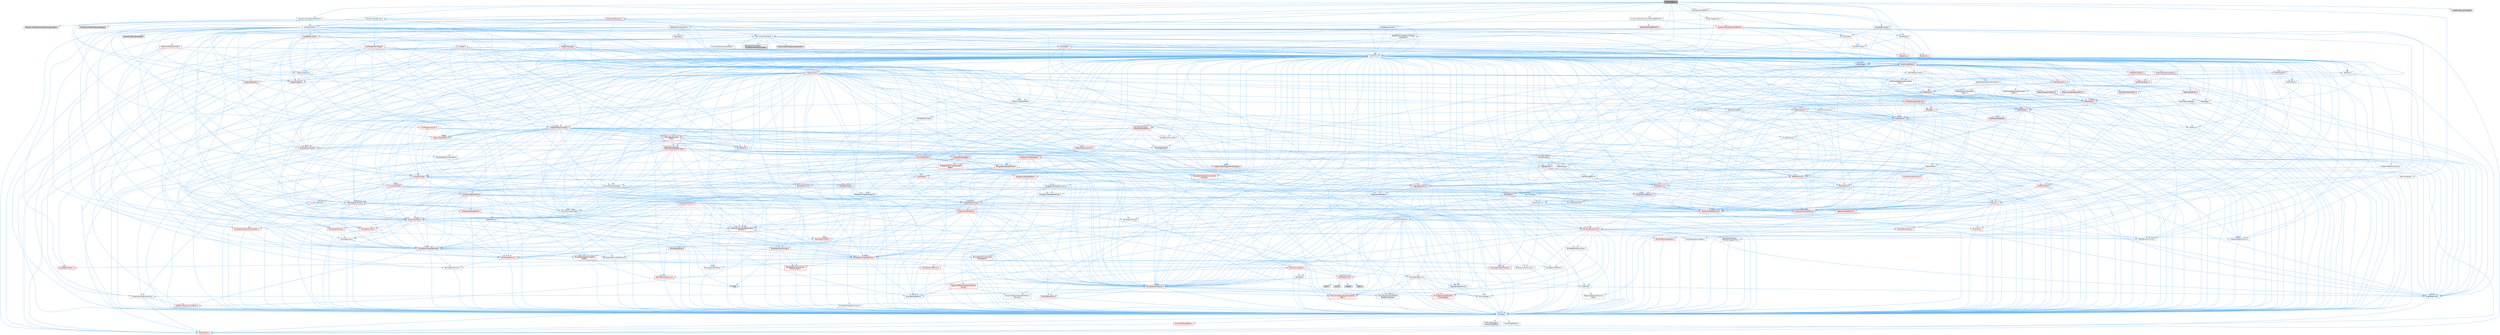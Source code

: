 digraph "CubeGridTool.h"
{
 // INTERACTIVE_SVG=YES
 // LATEX_PDF_SIZE
  bgcolor="transparent";
  edge [fontname=Helvetica,fontsize=10,labelfontname=Helvetica,labelfontsize=10];
  node [fontname=Helvetica,fontsize=10,shape=box,height=0.2,width=0.4];
  Node1 [id="Node000001",label="CubeGridTool.h",height=0.2,width=0.4,color="gray40", fillcolor="grey60", style="filled", fontcolor="black",tooltip=" "];
  Node1 -> Node2 [id="edge1_Node000001_Node000002",color="steelblue1",style="solid",tooltip=" "];
  Node2 [id="Node000002",label="CoreMinimal.h",height=0.2,width=0.4,color="grey40", fillcolor="white", style="filled",URL="$d7/d67/CoreMinimal_8h.html",tooltip=" "];
  Node2 -> Node3 [id="edge2_Node000002_Node000003",color="steelblue1",style="solid",tooltip=" "];
  Node3 [id="Node000003",label="CoreTypes.h",height=0.2,width=0.4,color="grey40", fillcolor="white", style="filled",URL="$dc/dec/CoreTypes_8h.html",tooltip=" "];
  Node3 -> Node4 [id="edge3_Node000003_Node000004",color="steelblue1",style="solid",tooltip=" "];
  Node4 [id="Node000004",label="HAL/Platform.h",height=0.2,width=0.4,color="red", fillcolor="#FFF0F0", style="filled",URL="$d9/dd0/Platform_8h.html",tooltip=" "];
  Node3 -> Node14 [id="edge4_Node000003_Node000014",color="steelblue1",style="solid",tooltip=" "];
  Node14 [id="Node000014",label="ProfilingDebugging\l/UMemoryDefines.h",height=0.2,width=0.4,color="grey40", fillcolor="white", style="filled",URL="$d2/da2/UMemoryDefines_8h.html",tooltip=" "];
  Node3 -> Node15 [id="edge5_Node000003_Node000015",color="steelblue1",style="solid",tooltip=" "];
  Node15 [id="Node000015",label="Misc/CoreMiscDefines.h",height=0.2,width=0.4,color="red", fillcolor="#FFF0F0", style="filled",URL="$da/d38/CoreMiscDefines_8h.html",tooltip=" "];
  Node15 -> Node4 [id="edge6_Node000015_Node000004",color="steelblue1",style="solid",tooltip=" "];
  Node3 -> Node16 [id="edge7_Node000003_Node000016",color="steelblue1",style="solid",tooltip=" "];
  Node16 [id="Node000016",label="Misc/CoreDefines.h",height=0.2,width=0.4,color="grey40", fillcolor="white", style="filled",URL="$d3/dd2/CoreDefines_8h.html",tooltip=" "];
  Node2 -> Node17 [id="edge8_Node000002_Node000017",color="steelblue1",style="solid",tooltip=" "];
  Node17 [id="Node000017",label="CoreFwd.h",height=0.2,width=0.4,color="grey40", fillcolor="white", style="filled",URL="$d1/d1e/CoreFwd_8h.html",tooltip=" "];
  Node17 -> Node3 [id="edge9_Node000017_Node000003",color="steelblue1",style="solid",tooltip=" "];
  Node17 -> Node18 [id="edge10_Node000017_Node000018",color="steelblue1",style="solid",tooltip=" "];
  Node18 [id="Node000018",label="Containers/ContainersFwd.h",height=0.2,width=0.4,color="grey40", fillcolor="white", style="filled",URL="$d4/d0a/ContainersFwd_8h.html",tooltip=" "];
  Node18 -> Node4 [id="edge11_Node000018_Node000004",color="steelblue1",style="solid",tooltip=" "];
  Node18 -> Node3 [id="edge12_Node000018_Node000003",color="steelblue1",style="solid",tooltip=" "];
  Node18 -> Node19 [id="edge13_Node000018_Node000019",color="steelblue1",style="solid",tooltip=" "];
  Node19 [id="Node000019",label="Traits/IsContiguousContainer.h",height=0.2,width=0.4,color="red", fillcolor="#FFF0F0", style="filled",URL="$d5/d3c/IsContiguousContainer_8h.html",tooltip=" "];
  Node19 -> Node3 [id="edge14_Node000019_Node000003",color="steelblue1",style="solid",tooltip=" "];
  Node17 -> Node22 [id="edge15_Node000017_Node000022",color="steelblue1",style="solid",tooltip=" "];
  Node22 [id="Node000022",label="Math/MathFwd.h",height=0.2,width=0.4,color="grey40", fillcolor="white", style="filled",URL="$d2/d10/MathFwd_8h.html",tooltip=" "];
  Node22 -> Node4 [id="edge16_Node000022_Node000004",color="steelblue1",style="solid",tooltip=" "];
  Node17 -> Node23 [id="edge17_Node000017_Node000023",color="steelblue1",style="solid",tooltip=" "];
  Node23 [id="Node000023",label="UObject/UObjectHierarchy\lFwd.h",height=0.2,width=0.4,color="grey40", fillcolor="white", style="filled",URL="$d3/d13/UObjectHierarchyFwd_8h.html",tooltip=" "];
  Node2 -> Node23 [id="edge18_Node000002_Node000023",color="steelblue1",style="solid",tooltip=" "];
  Node2 -> Node18 [id="edge19_Node000002_Node000018",color="steelblue1",style="solid",tooltip=" "];
  Node2 -> Node24 [id="edge20_Node000002_Node000024",color="steelblue1",style="solid",tooltip=" "];
  Node24 [id="Node000024",label="Misc/VarArgs.h",height=0.2,width=0.4,color="grey40", fillcolor="white", style="filled",URL="$d5/d6f/VarArgs_8h.html",tooltip=" "];
  Node24 -> Node3 [id="edge21_Node000024_Node000003",color="steelblue1",style="solid",tooltip=" "];
  Node2 -> Node25 [id="edge22_Node000002_Node000025",color="steelblue1",style="solid",tooltip=" "];
  Node25 [id="Node000025",label="Logging/LogVerbosity.h",height=0.2,width=0.4,color="grey40", fillcolor="white", style="filled",URL="$d2/d8f/LogVerbosity_8h.html",tooltip=" "];
  Node25 -> Node3 [id="edge23_Node000025_Node000003",color="steelblue1",style="solid",tooltip=" "];
  Node2 -> Node26 [id="edge24_Node000002_Node000026",color="steelblue1",style="solid",tooltip=" "];
  Node26 [id="Node000026",label="Misc/OutputDevice.h",height=0.2,width=0.4,color="grey40", fillcolor="white", style="filled",URL="$d7/d32/OutputDevice_8h.html",tooltip=" "];
  Node26 -> Node17 [id="edge25_Node000026_Node000017",color="steelblue1",style="solid",tooltip=" "];
  Node26 -> Node3 [id="edge26_Node000026_Node000003",color="steelblue1",style="solid",tooltip=" "];
  Node26 -> Node25 [id="edge27_Node000026_Node000025",color="steelblue1",style="solid",tooltip=" "];
  Node26 -> Node24 [id="edge28_Node000026_Node000024",color="steelblue1",style="solid",tooltip=" "];
  Node26 -> Node27 [id="edge29_Node000026_Node000027",color="steelblue1",style="solid",tooltip=" "];
  Node27 [id="Node000027",label="Templates/IsArrayOrRefOf\lTypeByPredicate.h",height=0.2,width=0.4,color="grey40", fillcolor="white", style="filled",URL="$d6/da1/IsArrayOrRefOfTypeByPredicate_8h.html",tooltip=" "];
  Node27 -> Node3 [id="edge30_Node000027_Node000003",color="steelblue1",style="solid",tooltip=" "];
  Node26 -> Node28 [id="edge31_Node000026_Node000028",color="steelblue1",style="solid",tooltip=" "];
  Node28 [id="Node000028",label="Templates/IsValidVariadic\lFunctionArg.h",height=0.2,width=0.4,color="red", fillcolor="#FFF0F0", style="filled",URL="$d0/dc8/IsValidVariadicFunctionArg_8h.html",tooltip=" "];
  Node28 -> Node3 [id="edge32_Node000028_Node000003",color="steelblue1",style="solid",tooltip=" "];
  Node26 -> Node30 [id="edge33_Node000026_Node000030",color="steelblue1",style="solid",tooltip=" "];
  Node30 [id="Node000030",label="Traits/IsCharEncodingCompatible\lWith.h",height=0.2,width=0.4,color="red", fillcolor="#FFF0F0", style="filled",URL="$df/dd1/IsCharEncodingCompatibleWith_8h.html",tooltip=" "];
  Node2 -> Node32 [id="edge34_Node000002_Node000032",color="steelblue1",style="solid",tooltip=" "];
  Node32 [id="Node000032",label="HAL/PlatformCrt.h",height=0.2,width=0.4,color="red", fillcolor="#FFF0F0", style="filled",URL="$d8/d75/PlatformCrt_8h.html",tooltip=" "];
  Node32 -> Node33 [id="edge35_Node000032_Node000033",color="steelblue1",style="solid",tooltip=" "];
  Node33 [id="Node000033",label="new",height=0.2,width=0.4,color="grey60", fillcolor="#E0E0E0", style="filled",tooltip=" "];
  Node32 -> Node34 [id="edge36_Node000032_Node000034",color="steelblue1",style="solid",tooltip=" "];
  Node34 [id="Node000034",label="wchar.h",height=0.2,width=0.4,color="grey60", fillcolor="#E0E0E0", style="filled",tooltip=" "];
  Node32 -> Node35 [id="edge37_Node000032_Node000035",color="steelblue1",style="solid",tooltip=" "];
  Node35 [id="Node000035",label="stddef.h",height=0.2,width=0.4,color="grey60", fillcolor="#E0E0E0", style="filled",tooltip=" "];
  Node32 -> Node36 [id="edge38_Node000032_Node000036",color="steelblue1",style="solid",tooltip=" "];
  Node36 [id="Node000036",label="stdlib.h",height=0.2,width=0.4,color="grey60", fillcolor="#E0E0E0", style="filled",tooltip=" "];
  Node32 -> Node37 [id="edge39_Node000032_Node000037",color="steelblue1",style="solid",tooltip=" "];
  Node37 [id="Node000037",label="stdio.h",height=0.2,width=0.4,color="grey60", fillcolor="#E0E0E0", style="filled",tooltip=" "];
  Node2 -> Node42 [id="edge40_Node000002_Node000042",color="steelblue1",style="solid",tooltip=" "];
  Node42 [id="Node000042",label="HAL/PlatformMisc.h",height=0.2,width=0.4,color="red", fillcolor="#FFF0F0", style="filled",URL="$d0/df5/PlatformMisc_8h.html",tooltip=" "];
  Node42 -> Node3 [id="edge41_Node000042_Node000003",color="steelblue1",style="solid",tooltip=" "];
  Node2 -> Node61 [id="edge42_Node000002_Node000061",color="steelblue1",style="solid",tooltip=" "];
  Node61 [id="Node000061",label="Misc/AssertionMacros.h",height=0.2,width=0.4,color="red", fillcolor="#FFF0F0", style="filled",URL="$d0/dfa/AssertionMacros_8h.html",tooltip=" "];
  Node61 -> Node3 [id="edge43_Node000061_Node000003",color="steelblue1",style="solid",tooltip=" "];
  Node61 -> Node4 [id="edge44_Node000061_Node000004",color="steelblue1",style="solid",tooltip=" "];
  Node61 -> Node42 [id="edge45_Node000061_Node000042",color="steelblue1",style="solid",tooltip=" "];
  Node61 -> Node62 [id="edge46_Node000061_Node000062",color="steelblue1",style="solid",tooltip=" "];
  Node62 [id="Node000062",label="Templates/EnableIf.h",height=0.2,width=0.4,color="grey40", fillcolor="white", style="filled",URL="$d7/d60/EnableIf_8h.html",tooltip=" "];
  Node62 -> Node3 [id="edge47_Node000062_Node000003",color="steelblue1",style="solid",tooltip=" "];
  Node61 -> Node27 [id="edge48_Node000061_Node000027",color="steelblue1",style="solid",tooltip=" "];
  Node61 -> Node28 [id="edge49_Node000061_Node000028",color="steelblue1",style="solid",tooltip=" "];
  Node61 -> Node30 [id="edge50_Node000061_Node000030",color="steelblue1",style="solid",tooltip=" "];
  Node61 -> Node24 [id="edge51_Node000061_Node000024",color="steelblue1",style="solid",tooltip=" "];
  Node2 -> Node70 [id="edge52_Node000002_Node000070",color="steelblue1",style="solid",tooltip=" "];
  Node70 [id="Node000070",label="Templates/IsPointer.h",height=0.2,width=0.4,color="grey40", fillcolor="white", style="filled",URL="$d7/d05/IsPointer_8h.html",tooltip=" "];
  Node70 -> Node3 [id="edge53_Node000070_Node000003",color="steelblue1",style="solid",tooltip=" "];
  Node2 -> Node71 [id="edge54_Node000002_Node000071",color="steelblue1",style="solid",tooltip=" "];
  Node71 [id="Node000071",label="HAL/PlatformMemory.h",height=0.2,width=0.4,color="red", fillcolor="#FFF0F0", style="filled",URL="$de/d68/PlatformMemory_8h.html",tooltip=" "];
  Node71 -> Node3 [id="edge55_Node000071_Node000003",color="steelblue1",style="solid",tooltip=" "];
  Node2 -> Node54 [id="edge56_Node000002_Node000054",color="steelblue1",style="solid",tooltip=" "];
  Node54 [id="Node000054",label="HAL/PlatformAtomics.h",height=0.2,width=0.4,color="red", fillcolor="#FFF0F0", style="filled",URL="$d3/d36/PlatformAtomics_8h.html",tooltip=" "];
  Node54 -> Node3 [id="edge57_Node000054_Node000003",color="steelblue1",style="solid",tooltip=" "];
  Node2 -> Node76 [id="edge58_Node000002_Node000076",color="steelblue1",style="solid",tooltip=" "];
  Node76 [id="Node000076",label="Misc/Exec.h",height=0.2,width=0.4,color="grey40", fillcolor="white", style="filled",URL="$de/ddb/Exec_8h.html",tooltip=" "];
  Node76 -> Node3 [id="edge59_Node000076_Node000003",color="steelblue1",style="solid",tooltip=" "];
  Node76 -> Node61 [id="edge60_Node000076_Node000061",color="steelblue1",style="solid",tooltip=" "];
  Node2 -> Node77 [id="edge61_Node000002_Node000077",color="steelblue1",style="solid",tooltip=" "];
  Node77 [id="Node000077",label="HAL/MemoryBase.h",height=0.2,width=0.4,color="red", fillcolor="#FFF0F0", style="filled",URL="$d6/d9f/MemoryBase_8h.html",tooltip=" "];
  Node77 -> Node3 [id="edge62_Node000077_Node000003",color="steelblue1",style="solid",tooltip=" "];
  Node77 -> Node54 [id="edge63_Node000077_Node000054",color="steelblue1",style="solid",tooltip=" "];
  Node77 -> Node32 [id="edge64_Node000077_Node000032",color="steelblue1",style="solid",tooltip=" "];
  Node77 -> Node76 [id="edge65_Node000077_Node000076",color="steelblue1",style="solid",tooltip=" "];
  Node77 -> Node26 [id="edge66_Node000077_Node000026",color="steelblue1",style="solid",tooltip=" "];
  Node2 -> Node87 [id="edge67_Node000002_Node000087",color="steelblue1",style="solid",tooltip=" "];
  Node87 [id="Node000087",label="HAL/UnrealMemory.h",height=0.2,width=0.4,color="red", fillcolor="#FFF0F0", style="filled",URL="$d9/d96/UnrealMemory_8h.html",tooltip=" "];
  Node87 -> Node3 [id="edge68_Node000087_Node000003",color="steelblue1",style="solid",tooltip=" "];
  Node87 -> Node77 [id="edge69_Node000087_Node000077",color="steelblue1",style="solid",tooltip=" "];
  Node87 -> Node71 [id="edge70_Node000087_Node000071",color="steelblue1",style="solid",tooltip=" "];
  Node87 -> Node70 [id="edge71_Node000087_Node000070",color="steelblue1",style="solid",tooltip=" "];
  Node2 -> Node89 [id="edge72_Node000002_Node000089",color="steelblue1",style="solid",tooltip=" "];
  Node89 [id="Node000089",label="Templates/IsArithmetic.h",height=0.2,width=0.4,color="grey40", fillcolor="white", style="filled",URL="$d2/d5d/IsArithmetic_8h.html",tooltip=" "];
  Node89 -> Node3 [id="edge73_Node000089_Node000003",color="steelblue1",style="solid",tooltip=" "];
  Node2 -> Node83 [id="edge74_Node000002_Node000083",color="steelblue1",style="solid",tooltip=" "];
  Node83 [id="Node000083",label="Templates/AndOrNot.h",height=0.2,width=0.4,color="grey40", fillcolor="white", style="filled",URL="$db/d0a/AndOrNot_8h.html",tooltip=" "];
  Node83 -> Node3 [id="edge75_Node000083_Node000003",color="steelblue1",style="solid",tooltip=" "];
  Node2 -> Node90 [id="edge76_Node000002_Node000090",color="steelblue1",style="solid",tooltip=" "];
  Node90 [id="Node000090",label="Templates/IsPODType.h",height=0.2,width=0.4,color="grey40", fillcolor="white", style="filled",URL="$d7/db1/IsPODType_8h.html",tooltip=" "];
  Node90 -> Node3 [id="edge77_Node000090_Node000003",color="steelblue1",style="solid",tooltip=" "];
  Node2 -> Node91 [id="edge78_Node000002_Node000091",color="steelblue1",style="solid",tooltip=" "];
  Node91 [id="Node000091",label="Templates/IsUECoreType.h",height=0.2,width=0.4,color="red", fillcolor="#FFF0F0", style="filled",URL="$d1/db8/IsUECoreType_8h.html",tooltip=" "];
  Node91 -> Node3 [id="edge79_Node000091_Node000003",color="steelblue1",style="solid",tooltip=" "];
  Node2 -> Node84 [id="edge80_Node000002_Node000084",color="steelblue1",style="solid",tooltip=" "];
  Node84 [id="Node000084",label="Templates/IsTriviallyCopy\lConstructible.h",height=0.2,width=0.4,color="red", fillcolor="#FFF0F0", style="filled",URL="$d3/d78/IsTriviallyCopyConstructible_8h.html",tooltip=" "];
  Node84 -> Node3 [id="edge81_Node000084_Node000003",color="steelblue1",style="solid",tooltip=" "];
  Node2 -> Node92 [id="edge82_Node000002_Node000092",color="steelblue1",style="solid",tooltip=" "];
  Node92 [id="Node000092",label="Templates/UnrealTypeTraits.h",height=0.2,width=0.4,color="red", fillcolor="#FFF0F0", style="filled",URL="$d2/d2d/UnrealTypeTraits_8h.html",tooltip=" "];
  Node92 -> Node3 [id="edge83_Node000092_Node000003",color="steelblue1",style="solid",tooltip=" "];
  Node92 -> Node70 [id="edge84_Node000092_Node000070",color="steelblue1",style="solid",tooltip=" "];
  Node92 -> Node61 [id="edge85_Node000092_Node000061",color="steelblue1",style="solid",tooltip=" "];
  Node92 -> Node83 [id="edge86_Node000092_Node000083",color="steelblue1",style="solid",tooltip=" "];
  Node92 -> Node62 [id="edge87_Node000092_Node000062",color="steelblue1",style="solid",tooltip=" "];
  Node92 -> Node89 [id="edge88_Node000092_Node000089",color="steelblue1",style="solid",tooltip=" "];
  Node92 -> Node93 [id="edge89_Node000092_Node000093",color="steelblue1",style="solid",tooltip=" "];
  Node93 [id="Node000093",label="Templates/Models.h",height=0.2,width=0.4,color="red", fillcolor="#FFF0F0", style="filled",URL="$d3/d0c/Models_8h.html",tooltip=" "];
  Node92 -> Node90 [id="edge90_Node000092_Node000090",color="steelblue1",style="solid",tooltip=" "];
  Node92 -> Node91 [id="edge91_Node000092_Node000091",color="steelblue1",style="solid",tooltip=" "];
  Node92 -> Node84 [id="edge92_Node000092_Node000084",color="steelblue1",style="solid",tooltip=" "];
  Node2 -> Node62 [id="edge93_Node000002_Node000062",color="steelblue1",style="solid",tooltip=" "];
  Node2 -> Node94 [id="edge94_Node000002_Node000094",color="steelblue1",style="solid",tooltip=" "];
  Node94 [id="Node000094",label="Templates/RemoveReference.h",height=0.2,width=0.4,color="grey40", fillcolor="white", style="filled",URL="$da/dbe/RemoveReference_8h.html",tooltip=" "];
  Node94 -> Node3 [id="edge95_Node000094_Node000003",color="steelblue1",style="solid",tooltip=" "];
  Node2 -> Node95 [id="edge96_Node000002_Node000095",color="steelblue1",style="solid",tooltip=" "];
  Node95 [id="Node000095",label="Templates/IntegralConstant.h",height=0.2,width=0.4,color="grey40", fillcolor="white", style="filled",URL="$db/d1b/IntegralConstant_8h.html",tooltip=" "];
  Node95 -> Node3 [id="edge97_Node000095_Node000003",color="steelblue1",style="solid",tooltip=" "];
  Node2 -> Node96 [id="edge98_Node000002_Node000096",color="steelblue1",style="solid",tooltip=" "];
  Node96 [id="Node000096",label="Templates/IsClass.h",height=0.2,width=0.4,color="grey40", fillcolor="white", style="filled",URL="$db/dcb/IsClass_8h.html",tooltip=" "];
  Node96 -> Node3 [id="edge99_Node000096_Node000003",color="steelblue1",style="solid",tooltip=" "];
  Node2 -> Node97 [id="edge100_Node000002_Node000097",color="steelblue1",style="solid",tooltip=" "];
  Node97 [id="Node000097",label="Templates/TypeCompatible\lBytes.h",height=0.2,width=0.4,color="red", fillcolor="#FFF0F0", style="filled",URL="$df/d0a/TypeCompatibleBytes_8h.html",tooltip=" "];
  Node97 -> Node3 [id="edge101_Node000097_Node000003",color="steelblue1",style="solid",tooltip=" "];
  Node97 -> Node33 [id="edge102_Node000097_Node000033",color="steelblue1",style="solid",tooltip=" "];
  Node2 -> Node19 [id="edge103_Node000002_Node000019",color="steelblue1",style="solid",tooltip=" "];
  Node2 -> Node98 [id="edge104_Node000002_Node000098",color="steelblue1",style="solid",tooltip=" "];
  Node98 [id="Node000098",label="Templates/UnrealTemplate.h",height=0.2,width=0.4,color="red", fillcolor="#FFF0F0", style="filled",URL="$d4/d24/UnrealTemplate_8h.html",tooltip=" "];
  Node98 -> Node3 [id="edge105_Node000098_Node000003",color="steelblue1",style="solid",tooltip=" "];
  Node98 -> Node70 [id="edge106_Node000098_Node000070",color="steelblue1",style="solid",tooltip=" "];
  Node98 -> Node87 [id="edge107_Node000098_Node000087",color="steelblue1",style="solid",tooltip=" "];
  Node98 -> Node92 [id="edge108_Node000098_Node000092",color="steelblue1",style="solid",tooltip=" "];
  Node98 -> Node94 [id="edge109_Node000098_Node000094",color="steelblue1",style="solid",tooltip=" "];
  Node98 -> Node97 [id="edge110_Node000098_Node000097",color="steelblue1",style="solid",tooltip=" "];
  Node98 -> Node19 [id="edge111_Node000098_Node000019",color="steelblue1",style="solid",tooltip=" "];
  Node2 -> Node47 [id="edge112_Node000002_Node000047",color="steelblue1",style="solid",tooltip=" "];
  Node47 [id="Node000047",label="Math/NumericLimits.h",height=0.2,width=0.4,color="grey40", fillcolor="white", style="filled",URL="$df/d1b/NumericLimits_8h.html",tooltip=" "];
  Node47 -> Node3 [id="edge113_Node000047_Node000003",color="steelblue1",style="solid",tooltip=" "];
  Node2 -> Node102 [id="edge114_Node000002_Node000102",color="steelblue1",style="solid",tooltip=" "];
  Node102 [id="Node000102",label="HAL/PlatformMath.h",height=0.2,width=0.4,color="red", fillcolor="#FFF0F0", style="filled",URL="$dc/d53/PlatformMath_8h.html",tooltip=" "];
  Node102 -> Node3 [id="edge115_Node000102_Node000003",color="steelblue1",style="solid",tooltip=" "];
  Node2 -> Node85 [id="edge116_Node000002_Node000085",color="steelblue1",style="solid",tooltip=" "];
  Node85 [id="Node000085",label="Templates/IsTriviallyCopy\lAssignable.h",height=0.2,width=0.4,color="red", fillcolor="#FFF0F0", style="filled",URL="$d2/df2/IsTriviallyCopyAssignable_8h.html",tooltip=" "];
  Node85 -> Node3 [id="edge117_Node000085_Node000003",color="steelblue1",style="solid",tooltip=" "];
  Node2 -> Node110 [id="edge118_Node000002_Node000110",color="steelblue1",style="solid",tooltip=" "];
  Node110 [id="Node000110",label="Templates/MemoryOps.h",height=0.2,width=0.4,color="red", fillcolor="#FFF0F0", style="filled",URL="$db/dea/MemoryOps_8h.html",tooltip=" "];
  Node110 -> Node3 [id="edge119_Node000110_Node000003",color="steelblue1",style="solid",tooltip=" "];
  Node110 -> Node87 [id="edge120_Node000110_Node000087",color="steelblue1",style="solid",tooltip=" "];
  Node110 -> Node85 [id="edge121_Node000110_Node000085",color="steelblue1",style="solid",tooltip=" "];
  Node110 -> Node84 [id="edge122_Node000110_Node000084",color="steelblue1",style="solid",tooltip=" "];
  Node110 -> Node92 [id="edge123_Node000110_Node000092",color="steelblue1",style="solid",tooltip=" "];
  Node110 -> Node33 [id="edge124_Node000110_Node000033",color="steelblue1",style="solid",tooltip=" "];
  Node2 -> Node111 [id="edge125_Node000002_Node000111",color="steelblue1",style="solid",tooltip=" "];
  Node111 [id="Node000111",label="Containers/ContainerAllocation\lPolicies.h",height=0.2,width=0.4,color="red", fillcolor="#FFF0F0", style="filled",URL="$d7/dff/ContainerAllocationPolicies_8h.html",tooltip=" "];
  Node111 -> Node3 [id="edge126_Node000111_Node000003",color="steelblue1",style="solid",tooltip=" "];
  Node111 -> Node111 [id="edge127_Node000111_Node000111",color="steelblue1",style="solid",tooltip=" "];
  Node111 -> Node102 [id="edge128_Node000111_Node000102",color="steelblue1",style="solid",tooltip=" "];
  Node111 -> Node87 [id="edge129_Node000111_Node000087",color="steelblue1",style="solid",tooltip=" "];
  Node111 -> Node47 [id="edge130_Node000111_Node000047",color="steelblue1",style="solid",tooltip=" "];
  Node111 -> Node61 [id="edge131_Node000111_Node000061",color="steelblue1",style="solid",tooltip=" "];
  Node111 -> Node110 [id="edge132_Node000111_Node000110",color="steelblue1",style="solid",tooltip=" "];
  Node111 -> Node97 [id="edge133_Node000111_Node000097",color="steelblue1",style="solid",tooltip=" "];
  Node2 -> Node114 [id="edge134_Node000002_Node000114",color="steelblue1",style="solid",tooltip=" "];
  Node114 [id="Node000114",label="Templates/IsEnumClass.h",height=0.2,width=0.4,color="grey40", fillcolor="white", style="filled",URL="$d7/d15/IsEnumClass_8h.html",tooltip=" "];
  Node114 -> Node3 [id="edge135_Node000114_Node000003",color="steelblue1",style="solid",tooltip=" "];
  Node114 -> Node83 [id="edge136_Node000114_Node000083",color="steelblue1",style="solid",tooltip=" "];
  Node2 -> Node115 [id="edge137_Node000002_Node000115",color="steelblue1",style="solid",tooltip=" "];
  Node115 [id="Node000115",label="HAL/PlatformProperties.h",height=0.2,width=0.4,color="red", fillcolor="#FFF0F0", style="filled",URL="$d9/db0/PlatformProperties_8h.html",tooltip=" "];
  Node115 -> Node3 [id="edge138_Node000115_Node000003",color="steelblue1",style="solid",tooltip=" "];
  Node2 -> Node118 [id="edge139_Node000002_Node000118",color="steelblue1",style="solid",tooltip=" "];
  Node118 [id="Node000118",label="Misc/EngineVersionBase.h",height=0.2,width=0.4,color="grey40", fillcolor="white", style="filled",URL="$d5/d2b/EngineVersionBase_8h.html",tooltip=" "];
  Node118 -> Node3 [id="edge140_Node000118_Node000003",color="steelblue1",style="solid",tooltip=" "];
  Node2 -> Node119 [id="edge141_Node000002_Node000119",color="steelblue1",style="solid",tooltip=" "];
  Node119 [id="Node000119",label="Internationalization\l/TextNamespaceFwd.h",height=0.2,width=0.4,color="grey40", fillcolor="white", style="filled",URL="$d8/d97/TextNamespaceFwd_8h.html",tooltip=" "];
  Node119 -> Node3 [id="edge142_Node000119_Node000003",color="steelblue1",style="solid",tooltip=" "];
  Node2 -> Node120 [id="edge143_Node000002_Node000120",color="steelblue1",style="solid",tooltip=" "];
  Node120 [id="Node000120",label="Serialization/Archive.h",height=0.2,width=0.4,color="red", fillcolor="#FFF0F0", style="filled",URL="$d7/d3b/Archive_8h.html",tooltip=" "];
  Node120 -> Node17 [id="edge144_Node000120_Node000017",color="steelblue1",style="solid",tooltip=" "];
  Node120 -> Node3 [id="edge145_Node000120_Node000003",color="steelblue1",style="solid",tooltip=" "];
  Node120 -> Node115 [id="edge146_Node000120_Node000115",color="steelblue1",style="solid",tooltip=" "];
  Node120 -> Node119 [id="edge147_Node000120_Node000119",color="steelblue1",style="solid",tooltip=" "];
  Node120 -> Node22 [id="edge148_Node000120_Node000022",color="steelblue1",style="solid",tooltip=" "];
  Node120 -> Node61 [id="edge149_Node000120_Node000061",color="steelblue1",style="solid",tooltip=" "];
  Node120 -> Node118 [id="edge150_Node000120_Node000118",color="steelblue1",style="solid",tooltip=" "];
  Node120 -> Node24 [id="edge151_Node000120_Node000024",color="steelblue1",style="solid",tooltip=" "];
  Node120 -> Node62 [id="edge152_Node000120_Node000062",color="steelblue1",style="solid",tooltip=" "];
  Node120 -> Node27 [id="edge153_Node000120_Node000027",color="steelblue1",style="solid",tooltip=" "];
  Node120 -> Node114 [id="edge154_Node000120_Node000114",color="steelblue1",style="solid",tooltip=" "];
  Node120 -> Node28 [id="edge155_Node000120_Node000028",color="steelblue1",style="solid",tooltip=" "];
  Node120 -> Node98 [id="edge156_Node000120_Node000098",color="steelblue1",style="solid",tooltip=" "];
  Node120 -> Node30 [id="edge157_Node000120_Node000030",color="steelblue1",style="solid",tooltip=" "];
  Node120 -> Node123 [id="edge158_Node000120_Node000123",color="steelblue1",style="solid",tooltip=" "];
  Node123 [id="Node000123",label="UObject/ObjectVersion.h",height=0.2,width=0.4,color="grey40", fillcolor="white", style="filled",URL="$da/d63/ObjectVersion_8h.html",tooltip=" "];
  Node123 -> Node3 [id="edge159_Node000123_Node000003",color="steelblue1",style="solid",tooltip=" "];
  Node2 -> Node124 [id="edge160_Node000002_Node000124",color="steelblue1",style="solid",tooltip=" "];
  Node124 [id="Node000124",label="Templates/Less.h",height=0.2,width=0.4,color="grey40", fillcolor="white", style="filled",URL="$de/dc8/Less_8h.html",tooltip=" "];
  Node124 -> Node3 [id="edge161_Node000124_Node000003",color="steelblue1",style="solid",tooltip=" "];
  Node124 -> Node98 [id="edge162_Node000124_Node000098",color="steelblue1",style="solid",tooltip=" "];
  Node2 -> Node125 [id="edge163_Node000002_Node000125",color="steelblue1",style="solid",tooltip=" "];
  Node125 [id="Node000125",label="Templates/Sorting.h",height=0.2,width=0.4,color="red", fillcolor="#FFF0F0", style="filled",URL="$d3/d9e/Sorting_8h.html",tooltip=" "];
  Node125 -> Node3 [id="edge164_Node000125_Node000003",color="steelblue1",style="solid",tooltip=" "];
  Node125 -> Node102 [id="edge165_Node000125_Node000102",color="steelblue1",style="solid",tooltip=" "];
  Node125 -> Node124 [id="edge166_Node000125_Node000124",color="steelblue1",style="solid",tooltip=" "];
  Node2 -> Node136 [id="edge167_Node000002_Node000136",color="steelblue1",style="solid",tooltip=" "];
  Node136 [id="Node000136",label="Misc/Char.h",height=0.2,width=0.4,color="red", fillcolor="#FFF0F0", style="filled",URL="$d0/d58/Char_8h.html",tooltip=" "];
  Node136 -> Node3 [id="edge168_Node000136_Node000003",color="steelblue1",style="solid",tooltip=" "];
  Node2 -> Node139 [id="edge169_Node000002_Node000139",color="steelblue1",style="solid",tooltip=" "];
  Node139 [id="Node000139",label="GenericPlatform/GenericPlatform\lStricmp.h",height=0.2,width=0.4,color="grey40", fillcolor="white", style="filled",URL="$d2/d86/GenericPlatformStricmp_8h.html",tooltip=" "];
  Node139 -> Node3 [id="edge170_Node000139_Node000003",color="steelblue1",style="solid",tooltip=" "];
  Node2 -> Node140 [id="edge171_Node000002_Node000140",color="steelblue1",style="solid",tooltip=" "];
  Node140 [id="Node000140",label="GenericPlatform/GenericPlatform\lString.h",height=0.2,width=0.4,color="red", fillcolor="#FFF0F0", style="filled",URL="$dd/d20/GenericPlatformString_8h.html",tooltip=" "];
  Node140 -> Node3 [id="edge172_Node000140_Node000003",color="steelblue1",style="solid",tooltip=" "];
  Node140 -> Node139 [id="edge173_Node000140_Node000139",color="steelblue1",style="solid",tooltip=" "];
  Node140 -> Node62 [id="edge174_Node000140_Node000062",color="steelblue1",style="solid",tooltip=" "];
  Node140 -> Node30 [id="edge175_Node000140_Node000030",color="steelblue1",style="solid",tooltip=" "];
  Node2 -> Node73 [id="edge176_Node000002_Node000073",color="steelblue1",style="solid",tooltip=" "];
  Node73 [id="Node000073",label="HAL/PlatformString.h",height=0.2,width=0.4,color="red", fillcolor="#FFF0F0", style="filled",URL="$db/db5/PlatformString_8h.html",tooltip=" "];
  Node73 -> Node3 [id="edge177_Node000073_Node000003",color="steelblue1",style="solid",tooltip=" "];
  Node2 -> Node143 [id="edge178_Node000002_Node000143",color="steelblue1",style="solid",tooltip=" "];
  Node143 [id="Node000143",label="Misc/CString.h",height=0.2,width=0.4,color="grey40", fillcolor="white", style="filled",URL="$d2/d49/CString_8h.html",tooltip=" "];
  Node143 -> Node3 [id="edge179_Node000143_Node000003",color="steelblue1",style="solid",tooltip=" "];
  Node143 -> Node32 [id="edge180_Node000143_Node000032",color="steelblue1",style="solid",tooltip=" "];
  Node143 -> Node73 [id="edge181_Node000143_Node000073",color="steelblue1",style="solid",tooltip=" "];
  Node143 -> Node61 [id="edge182_Node000143_Node000061",color="steelblue1",style="solid",tooltip=" "];
  Node143 -> Node136 [id="edge183_Node000143_Node000136",color="steelblue1",style="solid",tooltip=" "];
  Node143 -> Node24 [id="edge184_Node000143_Node000024",color="steelblue1",style="solid",tooltip=" "];
  Node143 -> Node27 [id="edge185_Node000143_Node000027",color="steelblue1",style="solid",tooltip=" "];
  Node143 -> Node28 [id="edge186_Node000143_Node000028",color="steelblue1",style="solid",tooltip=" "];
  Node143 -> Node30 [id="edge187_Node000143_Node000030",color="steelblue1",style="solid",tooltip=" "];
  Node2 -> Node144 [id="edge188_Node000002_Node000144",color="steelblue1",style="solid",tooltip=" "];
  Node144 [id="Node000144",label="Misc/Crc.h",height=0.2,width=0.4,color="red", fillcolor="#FFF0F0", style="filled",URL="$d4/dd2/Crc_8h.html",tooltip=" "];
  Node144 -> Node3 [id="edge189_Node000144_Node000003",color="steelblue1",style="solid",tooltip=" "];
  Node144 -> Node73 [id="edge190_Node000144_Node000073",color="steelblue1",style="solid",tooltip=" "];
  Node144 -> Node61 [id="edge191_Node000144_Node000061",color="steelblue1",style="solid",tooltip=" "];
  Node144 -> Node143 [id="edge192_Node000144_Node000143",color="steelblue1",style="solid",tooltip=" "];
  Node144 -> Node136 [id="edge193_Node000144_Node000136",color="steelblue1",style="solid",tooltip=" "];
  Node144 -> Node92 [id="edge194_Node000144_Node000092",color="steelblue1",style="solid",tooltip=" "];
  Node2 -> Node135 [id="edge195_Node000002_Node000135",color="steelblue1",style="solid",tooltip=" "];
  Node135 [id="Node000135",label="Math/UnrealMathUtility.h",height=0.2,width=0.4,color="red", fillcolor="#FFF0F0", style="filled",URL="$db/db8/UnrealMathUtility_8h.html",tooltip=" "];
  Node135 -> Node3 [id="edge196_Node000135_Node000003",color="steelblue1",style="solid",tooltip=" "];
  Node135 -> Node61 [id="edge197_Node000135_Node000061",color="steelblue1",style="solid",tooltip=" "];
  Node135 -> Node102 [id="edge198_Node000135_Node000102",color="steelblue1",style="solid",tooltip=" "];
  Node135 -> Node22 [id="edge199_Node000135_Node000022",color="steelblue1",style="solid",tooltip=" "];
  Node2 -> Node145 [id="edge200_Node000002_Node000145",color="steelblue1",style="solid",tooltip=" "];
  Node145 [id="Node000145",label="Containers/UnrealString.h",height=0.2,width=0.4,color="red", fillcolor="#FFF0F0", style="filled",URL="$d5/dba/UnrealString_8h.html",tooltip=" "];
  Node2 -> Node149 [id="edge201_Node000002_Node000149",color="steelblue1",style="solid",tooltip=" "];
  Node149 [id="Node000149",label="Containers/Array.h",height=0.2,width=0.4,color="red", fillcolor="#FFF0F0", style="filled",URL="$df/dd0/Array_8h.html",tooltip=" "];
  Node149 -> Node3 [id="edge202_Node000149_Node000003",color="steelblue1",style="solid",tooltip=" "];
  Node149 -> Node61 [id="edge203_Node000149_Node000061",color="steelblue1",style="solid",tooltip=" "];
  Node149 -> Node87 [id="edge204_Node000149_Node000087",color="steelblue1",style="solid",tooltip=" "];
  Node149 -> Node92 [id="edge205_Node000149_Node000092",color="steelblue1",style="solid",tooltip=" "];
  Node149 -> Node98 [id="edge206_Node000149_Node000098",color="steelblue1",style="solid",tooltip=" "];
  Node149 -> Node111 [id="edge207_Node000149_Node000111",color="steelblue1",style="solid",tooltip=" "];
  Node149 -> Node120 [id="edge208_Node000149_Node000120",color="steelblue1",style="solid",tooltip=" "];
  Node149 -> Node128 [id="edge209_Node000149_Node000128",color="steelblue1",style="solid",tooltip=" "];
  Node128 [id="Node000128",label="Templates/Invoke.h",height=0.2,width=0.4,color="red", fillcolor="#FFF0F0", style="filled",URL="$d7/deb/Invoke_8h.html",tooltip=" "];
  Node128 -> Node3 [id="edge210_Node000128_Node000003",color="steelblue1",style="solid",tooltip=" "];
  Node128 -> Node98 [id="edge211_Node000128_Node000098",color="steelblue1",style="solid",tooltip=" "];
  Node149 -> Node124 [id="edge212_Node000149_Node000124",color="steelblue1",style="solid",tooltip=" "];
  Node149 -> Node125 [id="edge213_Node000149_Node000125",color="steelblue1",style="solid",tooltip=" "];
  Node149 -> Node172 [id="edge214_Node000149_Node000172",color="steelblue1",style="solid",tooltip=" "];
  Node172 [id="Node000172",label="Templates/AlignmentTemplates.h",height=0.2,width=0.4,color="red", fillcolor="#FFF0F0", style="filled",URL="$dd/d32/AlignmentTemplates_8h.html",tooltip=" "];
  Node172 -> Node3 [id="edge215_Node000172_Node000003",color="steelblue1",style="solid",tooltip=" "];
  Node172 -> Node70 [id="edge216_Node000172_Node000070",color="steelblue1",style="solid",tooltip=" "];
  Node2 -> Node173 [id="edge217_Node000002_Node000173",color="steelblue1",style="solid",tooltip=" "];
  Node173 [id="Node000173",label="Misc/FrameNumber.h",height=0.2,width=0.4,color="grey40", fillcolor="white", style="filled",URL="$dd/dbd/FrameNumber_8h.html",tooltip=" "];
  Node173 -> Node3 [id="edge218_Node000173_Node000003",color="steelblue1",style="solid",tooltip=" "];
  Node173 -> Node47 [id="edge219_Node000173_Node000047",color="steelblue1",style="solid",tooltip=" "];
  Node173 -> Node135 [id="edge220_Node000173_Node000135",color="steelblue1",style="solid",tooltip=" "];
  Node173 -> Node62 [id="edge221_Node000173_Node000062",color="steelblue1",style="solid",tooltip=" "];
  Node173 -> Node92 [id="edge222_Node000173_Node000092",color="steelblue1",style="solid",tooltip=" "];
  Node2 -> Node174 [id="edge223_Node000002_Node000174",color="steelblue1",style="solid",tooltip=" "];
  Node174 [id="Node000174",label="Misc/Timespan.h",height=0.2,width=0.4,color="grey40", fillcolor="white", style="filled",URL="$da/dd9/Timespan_8h.html",tooltip=" "];
  Node174 -> Node3 [id="edge224_Node000174_Node000003",color="steelblue1",style="solid",tooltip=" "];
  Node174 -> Node175 [id="edge225_Node000174_Node000175",color="steelblue1",style="solid",tooltip=" "];
  Node175 [id="Node000175",label="Math/Interval.h",height=0.2,width=0.4,color="grey40", fillcolor="white", style="filled",URL="$d1/d55/Interval_8h.html",tooltip=" "];
  Node175 -> Node3 [id="edge226_Node000175_Node000003",color="steelblue1",style="solid",tooltip=" "];
  Node175 -> Node89 [id="edge227_Node000175_Node000089",color="steelblue1",style="solid",tooltip=" "];
  Node175 -> Node92 [id="edge228_Node000175_Node000092",color="steelblue1",style="solid",tooltip=" "];
  Node175 -> Node47 [id="edge229_Node000175_Node000047",color="steelblue1",style="solid",tooltip=" "];
  Node175 -> Node135 [id="edge230_Node000175_Node000135",color="steelblue1",style="solid",tooltip=" "];
  Node174 -> Node135 [id="edge231_Node000174_Node000135",color="steelblue1",style="solid",tooltip=" "];
  Node174 -> Node61 [id="edge232_Node000174_Node000061",color="steelblue1",style="solid",tooltip=" "];
  Node2 -> Node176 [id="edge233_Node000002_Node000176",color="steelblue1",style="solid",tooltip=" "];
  Node176 [id="Node000176",label="Containers/StringConv.h",height=0.2,width=0.4,color="red", fillcolor="#FFF0F0", style="filled",URL="$d3/ddf/StringConv_8h.html",tooltip=" "];
  Node176 -> Node3 [id="edge234_Node000176_Node000003",color="steelblue1",style="solid",tooltip=" "];
  Node176 -> Node61 [id="edge235_Node000176_Node000061",color="steelblue1",style="solid",tooltip=" "];
  Node176 -> Node111 [id="edge236_Node000176_Node000111",color="steelblue1",style="solid",tooltip=" "];
  Node176 -> Node149 [id="edge237_Node000176_Node000149",color="steelblue1",style="solid",tooltip=" "];
  Node176 -> Node143 [id="edge238_Node000176_Node000143",color="steelblue1",style="solid",tooltip=" "];
  Node176 -> Node177 [id="edge239_Node000176_Node000177",color="steelblue1",style="solid",tooltip=" "];
  Node177 [id="Node000177",label="Templates/IsArray.h",height=0.2,width=0.4,color="grey40", fillcolor="white", style="filled",URL="$d8/d8d/IsArray_8h.html",tooltip=" "];
  Node177 -> Node3 [id="edge240_Node000177_Node000003",color="steelblue1",style="solid",tooltip=" "];
  Node176 -> Node98 [id="edge241_Node000176_Node000098",color="steelblue1",style="solid",tooltip=" "];
  Node176 -> Node92 [id="edge242_Node000176_Node000092",color="steelblue1",style="solid",tooltip=" "];
  Node176 -> Node30 [id="edge243_Node000176_Node000030",color="steelblue1",style="solid",tooltip=" "];
  Node176 -> Node19 [id="edge244_Node000176_Node000019",color="steelblue1",style="solid",tooltip=" "];
  Node2 -> Node178 [id="edge245_Node000002_Node000178",color="steelblue1",style="solid",tooltip=" "];
  Node178 [id="Node000178",label="UObject/UnrealNames.h",height=0.2,width=0.4,color="red", fillcolor="#FFF0F0", style="filled",URL="$d8/db1/UnrealNames_8h.html",tooltip=" "];
  Node178 -> Node3 [id="edge246_Node000178_Node000003",color="steelblue1",style="solid",tooltip=" "];
  Node2 -> Node180 [id="edge247_Node000002_Node000180",color="steelblue1",style="solid",tooltip=" "];
  Node180 [id="Node000180",label="UObject/NameTypes.h",height=0.2,width=0.4,color="red", fillcolor="#FFF0F0", style="filled",URL="$d6/d35/NameTypes_8h.html",tooltip=" "];
  Node180 -> Node3 [id="edge248_Node000180_Node000003",color="steelblue1",style="solid",tooltip=" "];
  Node180 -> Node61 [id="edge249_Node000180_Node000061",color="steelblue1",style="solid",tooltip=" "];
  Node180 -> Node87 [id="edge250_Node000180_Node000087",color="steelblue1",style="solid",tooltip=" "];
  Node180 -> Node92 [id="edge251_Node000180_Node000092",color="steelblue1",style="solid",tooltip=" "];
  Node180 -> Node98 [id="edge252_Node000180_Node000098",color="steelblue1",style="solid",tooltip=" "];
  Node180 -> Node145 [id="edge253_Node000180_Node000145",color="steelblue1",style="solid",tooltip=" "];
  Node180 -> Node176 [id="edge254_Node000180_Node000176",color="steelblue1",style="solid",tooltip=" "];
  Node180 -> Node178 [id="edge255_Node000180_Node000178",color="steelblue1",style="solid",tooltip=" "];
  Node2 -> Node188 [id="edge256_Node000002_Node000188",color="steelblue1",style="solid",tooltip=" "];
  Node188 [id="Node000188",label="Misc/Parse.h",height=0.2,width=0.4,color="red", fillcolor="#FFF0F0", style="filled",URL="$dc/d71/Parse_8h.html",tooltip=" "];
  Node188 -> Node145 [id="edge257_Node000188_Node000145",color="steelblue1",style="solid",tooltip=" "];
  Node188 -> Node3 [id="edge258_Node000188_Node000003",color="steelblue1",style="solid",tooltip=" "];
  Node188 -> Node32 [id="edge259_Node000188_Node000032",color="steelblue1",style="solid",tooltip=" "];
  Node188 -> Node49 [id="edge260_Node000188_Node000049",color="steelblue1",style="solid",tooltip=" "];
  Node49 [id="Node000049",label="Misc/EnumClassFlags.h",height=0.2,width=0.4,color="grey40", fillcolor="white", style="filled",URL="$d8/de7/EnumClassFlags_8h.html",tooltip=" "];
  Node188 -> Node189 [id="edge261_Node000188_Node000189",color="steelblue1",style="solid",tooltip=" "];
  Node189 [id="Node000189",label="Templates/Function.h",height=0.2,width=0.4,color="red", fillcolor="#FFF0F0", style="filled",URL="$df/df5/Function_8h.html",tooltip=" "];
  Node189 -> Node3 [id="edge262_Node000189_Node000003",color="steelblue1",style="solid",tooltip=" "];
  Node189 -> Node61 [id="edge263_Node000189_Node000061",color="steelblue1",style="solid",tooltip=" "];
  Node189 -> Node87 [id="edge264_Node000189_Node000087",color="steelblue1",style="solid",tooltip=" "];
  Node189 -> Node92 [id="edge265_Node000189_Node000092",color="steelblue1",style="solid",tooltip=" "];
  Node189 -> Node128 [id="edge266_Node000189_Node000128",color="steelblue1",style="solid",tooltip=" "];
  Node189 -> Node98 [id="edge267_Node000189_Node000098",color="steelblue1",style="solid",tooltip=" "];
  Node189 -> Node135 [id="edge268_Node000189_Node000135",color="steelblue1",style="solid",tooltip=" "];
  Node189 -> Node33 [id="edge269_Node000189_Node000033",color="steelblue1",style="solid",tooltip=" "];
  Node2 -> Node172 [id="edge270_Node000002_Node000172",color="steelblue1",style="solid",tooltip=" "];
  Node2 -> Node191 [id="edge271_Node000002_Node000191",color="steelblue1",style="solid",tooltip=" "];
  Node191 [id="Node000191",label="Misc/StructBuilder.h",height=0.2,width=0.4,color="grey40", fillcolor="white", style="filled",URL="$d9/db3/StructBuilder_8h.html",tooltip=" "];
  Node191 -> Node3 [id="edge272_Node000191_Node000003",color="steelblue1",style="solid",tooltip=" "];
  Node191 -> Node135 [id="edge273_Node000191_Node000135",color="steelblue1",style="solid",tooltip=" "];
  Node191 -> Node172 [id="edge274_Node000191_Node000172",color="steelblue1",style="solid",tooltip=" "];
  Node2 -> Node104 [id="edge275_Node000002_Node000104",color="steelblue1",style="solid",tooltip=" "];
  Node104 [id="Node000104",label="Templates/Decay.h",height=0.2,width=0.4,color="red", fillcolor="#FFF0F0", style="filled",URL="$dd/d0f/Decay_8h.html",tooltip=" "];
  Node104 -> Node3 [id="edge276_Node000104_Node000003",color="steelblue1",style="solid",tooltip=" "];
  Node104 -> Node94 [id="edge277_Node000104_Node000094",color="steelblue1",style="solid",tooltip=" "];
  Node2 -> Node192 [id="edge278_Node000002_Node000192",color="steelblue1",style="solid",tooltip=" "];
  Node192 [id="Node000192",label="Templates/PointerIsConvertible\lFromTo.h",height=0.2,width=0.4,color="red", fillcolor="#FFF0F0", style="filled",URL="$d6/d65/PointerIsConvertibleFromTo_8h.html",tooltip=" "];
  Node192 -> Node3 [id="edge279_Node000192_Node000003",color="steelblue1",style="solid",tooltip=" "];
  Node2 -> Node128 [id="edge280_Node000002_Node000128",color="steelblue1",style="solid",tooltip=" "];
  Node2 -> Node189 [id="edge281_Node000002_Node000189",color="steelblue1",style="solid",tooltip=" "];
  Node2 -> Node161 [id="edge282_Node000002_Node000161",color="steelblue1",style="solid",tooltip=" "];
  Node161 [id="Node000161",label="Templates/TypeHash.h",height=0.2,width=0.4,color="red", fillcolor="#FFF0F0", style="filled",URL="$d1/d62/TypeHash_8h.html",tooltip=" "];
  Node161 -> Node3 [id="edge283_Node000161_Node000003",color="steelblue1",style="solid",tooltip=" "];
  Node161 -> Node144 [id="edge284_Node000161_Node000144",color="steelblue1",style="solid",tooltip=" "];
  Node2 -> Node193 [id="edge285_Node000002_Node000193",color="steelblue1",style="solid",tooltip=" "];
  Node193 [id="Node000193",label="Containers/ScriptArray.h",height=0.2,width=0.4,color="red", fillcolor="#FFF0F0", style="filled",URL="$dc/daf/ScriptArray_8h.html",tooltip=" "];
  Node193 -> Node3 [id="edge286_Node000193_Node000003",color="steelblue1",style="solid",tooltip=" "];
  Node193 -> Node61 [id="edge287_Node000193_Node000061",color="steelblue1",style="solid",tooltip=" "];
  Node193 -> Node87 [id="edge288_Node000193_Node000087",color="steelblue1",style="solid",tooltip=" "];
  Node193 -> Node111 [id="edge289_Node000193_Node000111",color="steelblue1",style="solid",tooltip=" "];
  Node193 -> Node149 [id="edge290_Node000193_Node000149",color="steelblue1",style="solid",tooltip=" "];
  Node2 -> Node194 [id="edge291_Node000002_Node000194",color="steelblue1",style="solid",tooltip=" "];
  Node194 [id="Node000194",label="Containers/BitArray.h",height=0.2,width=0.4,color="red", fillcolor="#FFF0F0", style="filled",URL="$d1/de4/BitArray_8h.html",tooltip=" "];
  Node194 -> Node111 [id="edge292_Node000194_Node000111",color="steelblue1",style="solid",tooltip=" "];
  Node194 -> Node3 [id="edge293_Node000194_Node000003",color="steelblue1",style="solid",tooltip=" "];
  Node194 -> Node54 [id="edge294_Node000194_Node000054",color="steelblue1",style="solid",tooltip=" "];
  Node194 -> Node87 [id="edge295_Node000194_Node000087",color="steelblue1",style="solid",tooltip=" "];
  Node194 -> Node135 [id="edge296_Node000194_Node000135",color="steelblue1",style="solid",tooltip=" "];
  Node194 -> Node61 [id="edge297_Node000194_Node000061",color="steelblue1",style="solid",tooltip=" "];
  Node194 -> Node49 [id="edge298_Node000194_Node000049",color="steelblue1",style="solid",tooltip=" "];
  Node194 -> Node120 [id="edge299_Node000194_Node000120",color="steelblue1",style="solid",tooltip=" "];
  Node194 -> Node62 [id="edge300_Node000194_Node000062",color="steelblue1",style="solid",tooltip=" "];
  Node194 -> Node128 [id="edge301_Node000194_Node000128",color="steelblue1",style="solid",tooltip=" "];
  Node194 -> Node98 [id="edge302_Node000194_Node000098",color="steelblue1",style="solid",tooltip=" "];
  Node194 -> Node92 [id="edge303_Node000194_Node000092",color="steelblue1",style="solid",tooltip=" "];
  Node2 -> Node195 [id="edge304_Node000002_Node000195",color="steelblue1",style="solid",tooltip=" "];
  Node195 [id="Node000195",label="Containers/SparseArray.h",height=0.2,width=0.4,color="red", fillcolor="#FFF0F0", style="filled",URL="$d5/dbf/SparseArray_8h.html",tooltip=" "];
  Node195 -> Node3 [id="edge305_Node000195_Node000003",color="steelblue1",style="solid",tooltip=" "];
  Node195 -> Node61 [id="edge306_Node000195_Node000061",color="steelblue1",style="solid",tooltip=" "];
  Node195 -> Node87 [id="edge307_Node000195_Node000087",color="steelblue1",style="solid",tooltip=" "];
  Node195 -> Node92 [id="edge308_Node000195_Node000092",color="steelblue1",style="solid",tooltip=" "];
  Node195 -> Node98 [id="edge309_Node000195_Node000098",color="steelblue1",style="solid",tooltip=" "];
  Node195 -> Node111 [id="edge310_Node000195_Node000111",color="steelblue1",style="solid",tooltip=" "];
  Node195 -> Node124 [id="edge311_Node000195_Node000124",color="steelblue1",style="solid",tooltip=" "];
  Node195 -> Node149 [id="edge312_Node000195_Node000149",color="steelblue1",style="solid",tooltip=" "];
  Node195 -> Node135 [id="edge313_Node000195_Node000135",color="steelblue1",style="solid",tooltip=" "];
  Node195 -> Node193 [id="edge314_Node000195_Node000193",color="steelblue1",style="solid",tooltip=" "];
  Node195 -> Node194 [id="edge315_Node000195_Node000194",color="steelblue1",style="solid",tooltip=" "];
  Node195 -> Node145 [id="edge316_Node000195_Node000145",color="steelblue1",style="solid",tooltip=" "];
  Node2 -> Node211 [id="edge317_Node000002_Node000211",color="steelblue1",style="solid",tooltip=" "];
  Node211 [id="Node000211",label="Containers/Set.h",height=0.2,width=0.4,color="red", fillcolor="#FFF0F0", style="filled",URL="$d4/d45/Set_8h.html",tooltip=" "];
  Node211 -> Node111 [id="edge318_Node000211_Node000111",color="steelblue1",style="solid",tooltip=" "];
  Node211 -> Node195 [id="edge319_Node000211_Node000195",color="steelblue1",style="solid",tooltip=" "];
  Node211 -> Node18 [id="edge320_Node000211_Node000018",color="steelblue1",style="solid",tooltip=" "];
  Node211 -> Node135 [id="edge321_Node000211_Node000135",color="steelblue1",style="solid",tooltip=" "];
  Node211 -> Node61 [id="edge322_Node000211_Node000061",color="steelblue1",style="solid",tooltip=" "];
  Node211 -> Node191 [id="edge323_Node000211_Node000191",color="steelblue1",style="solid",tooltip=" "];
  Node211 -> Node189 [id="edge324_Node000211_Node000189",color="steelblue1",style="solid",tooltip=" "];
  Node211 -> Node125 [id="edge325_Node000211_Node000125",color="steelblue1",style="solid",tooltip=" "];
  Node211 -> Node161 [id="edge326_Node000211_Node000161",color="steelblue1",style="solid",tooltip=" "];
  Node211 -> Node98 [id="edge327_Node000211_Node000098",color="steelblue1",style="solid",tooltip=" "];
  Node2 -> Node214 [id="edge328_Node000002_Node000214",color="steelblue1",style="solid",tooltip=" "];
  Node214 [id="Node000214",label="Algo/Reverse.h",height=0.2,width=0.4,color="grey40", fillcolor="white", style="filled",URL="$d5/d93/Reverse_8h.html",tooltip=" "];
  Node214 -> Node3 [id="edge329_Node000214_Node000003",color="steelblue1",style="solid",tooltip=" "];
  Node214 -> Node98 [id="edge330_Node000214_Node000098",color="steelblue1",style="solid",tooltip=" "];
  Node2 -> Node215 [id="edge331_Node000002_Node000215",color="steelblue1",style="solid",tooltip=" "];
  Node215 [id="Node000215",label="Containers/Map.h",height=0.2,width=0.4,color="red", fillcolor="#FFF0F0", style="filled",URL="$df/d79/Map_8h.html",tooltip=" "];
  Node215 -> Node3 [id="edge332_Node000215_Node000003",color="steelblue1",style="solid",tooltip=" "];
  Node215 -> Node214 [id="edge333_Node000215_Node000214",color="steelblue1",style="solid",tooltip=" "];
  Node215 -> Node211 [id="edge334_Node000215_Node000211",color="steelblue1",style="solid",tooltip=" "];
  Node215 -> Node145 [id="edge335_Node000215_Node000145",color="steelblue1",style="solid",tooltip=" "];
  Node215 -> Node61 [id="edge336_Node000215_Node000061",color="steelblue1",style="solid",tooltip=" "];
  Node215 -> Node191 [id="edge337_Node000215_Node000191",color="steelblue1",style="solid",tooltip=" "];
  Node215 -> Node189 [id="edge338_Node000215_Node000189",color="steelblue1",style="solid",tooltip=" "];
  Node215 -> Node125 [id="edge339_Node000215_Node000125",color="steelblue1",style="solid",tooltip=" "];
  Node215 -> Node216 [id="edge340_Node000215_Node000216",color="steelblue1",style="solid",tooltip=" "];
  Node216 [id="Node000216",label="Templates/Tuple.h",height=0.2,width=0.4,color="red", fillcolor="#FFF0F0", style="filled",URL="$d2/d4f/Tuple_8h.html",tooltip=" "];
  Node216 -> Node3 [id="edge341_Node000216_Node000003",color="steelblue1",style="solid",tooltip=" "];
  Node216 -> Node98 [id="edge342_Node000216_Node000098",color="steelblue1",style="solid",tooltip=" "];
  Node216 -> Node217 [id="edge343_Node000216_Node000217",color="steelblue1",style="solid",tooltip=" "];
  Node217 [id="Node000217",label="Delegates/IntegerSequence.h",height=0.2,width=0.4,color="grey40", fillcolor="white", style="filled",URL="$d2/dcc/IntegerSequence_8h.html",tooltip=" "];
  Node217 -> Node3 [id="edge344_Node000217_Node000003",color="steelblue1",style="solid",tooltip=" "];
  Node216 -> Node128 [id="edge345_Node000216_Node000128",color="steelblue1",style="solid",tooltip=" "];
  Node216 -> Node161 [id="edge346_Node000216_Node000161",color="steelblue1",style="solid",tooltip=" "];
  Node215 -> Node98 [id="edge347_Node000215_Node000098",color="steelblue1",style="solid",tooltip=" "];
  Node215 -> Node92 [id="edge348_Node000215_Node000092",color="steelblue1",style="solid",tooltip=" "];
  Node2 -> Node219 [id="edge349_Node000002_Node000219",color="steelblue1",style="solid",tooltip=" "];
  Node219 [id="Node000219",label="Math/IntPoint.h",height=0.2,width=0.4,color="red", fillcolor="#FFF0F0", style="filled",URL="$d3/df7/IntPoint_8h.html",tooltip=" "];
  Node219 -> Node3 [id="edge350_Node000219_Node000003",color="steelblue1",style="solid",tooltip=" "];
  Node219 -> Node61 [id="edge351_Node000219_Node000061",color="steelblue1",style="solid",tooltip=" "];
  Node219 -> Node188 [id="edge352_Node000219_Node000188",color="steelblue1",style="solid",tooltip=" "];
  Node219 -> Node22 [id="edge353_Node000219_Node000022",color="steelblue1",style="solid",tooltip=" "];
  Node219 -> Node135 [id="edge354_Node000219_Node000135",color="steelblue1",style="solid",tooltip=" "];
  Node219 -> Node145 [id="edge355_Node000219_Node000145",color="steelblue1",style="solid",tooltip=" "];
  Node219 -> Node161 [id="edge356_Node000219_Node000161",color="steelblue1",style="solid",tooltip=" "];
  Node2 -> Node221 [id="edge357_Node000002_Node000221",color="steelblue1",style="solid",tooltip=" "];
  Node221 [id="Node000221",label="Math/IntVector.h",height=0.2,width=0.4,color="red", fillcolor="#FFF0F0", style="filled",URL="$d7/d44/IntVector_8h.html",tooltip=" "];
  Node221 -> Node3 [id="edge358_Node000221_Node000003",color="steelblue1",style="solid",tooltip=" "];
  Node221 -> Node144 [id="edge359_Node000221_Node000144",color="steelblue1",style="solid",tooltip=" "];
  Node221 -> Node188 [id="edge360_Node000221_Node000188",color="steelblue1",style="solid",tooltip=" "];
  Node221 -> Node22 [id="edge361_Node000221_Node000022",color="steelblue1",style="solid",tooltip=" "];
  Node221 -> Node135 [id="edge362_Node000221_Node000135",color="steelblue1",style="solid",tooltip=" "];
  Node221 -> Node145 [id="edge363_Node000221_Node000145",color="steelblue1",style="solid",tooltip=" "];
  Node2 -> Node222 [id="edge364_Node000002_Node000222",color="steelblue1",style="solid",tooltip=" "];
  Node222 [id="Node000222",label="Logging/LogCategory.h",height=0.2,width=0.4,color="grey40", fillcolor="white", style="filled",URL="$d9/d36/LogCategory_8h.html",tooltip=" "];
  Node222 -> Node3 [id="edge365_Node000222_Node000003",color="steelblue1",style="solid",tooltip=" "];
  Node222 -> Node25 [id="edge366_Node000222_Node000025",color="steelblue1",style="solid",tooltip=" "];
  Node222 -> Node180 [id="edge367_Node000222_Node000180",color="steelblue1",style="solid",tooltip=" "];
  Node2 -> Node223 [id="edge368_Node000002_Node000223",color="steelblue1",style="solid",tooltip=" "];
  Node223 [id="Node000223",label="Logging/LogMacros.h",height=0.2,width=0.4,color="red", fillcolor="#FFF0F0", style="filled",URL="$d0/d16/LogMacros_8h.html",tooltip=" "];
  Node223 -> Node145 [id="edge369_Node000223_Node000145",color="steelblue1",style="solid",tooltip=" "];
  Node223 -> Node3 [id="edge370_Node000223_Node000003",color="steelblue1",style="solid",tooltip=" "];
  Node223 -> Node222 [id="edge371_Node000223_Node000222",color="steelblue1",style="solid",tooltip=" "];
  Node223 -> Node25 [id="edge372_Node000223_Node000025",color="steelblue1",style="solid",tooltip=" "];
  Node223 -> Node61 [id="edge373_Node000223_Node000061",color="steelblue1",style="solid",tooltip=" "];
  Node223 -> Node24 [id="edge374_Node000223_Node000024",color="steelblue1",style="solid",tooltip=" "];
  Node223 -> Node62 [id="edge375_Node000223_Node000062",color="steelblue1",style="solid",tooltip=" "];
  Node223 -> Node27 [id="edge376_Node000223_Node000027",color="steelblue1",style="solid",tooltip=" "];
  Node223 -> Node28 [id="edge377_Node000223_Node000028",color="steelblue1",style="solid",tooltip=" "];
  Node223 -> Node30 [id="edge378_Node000223_Node000030",color="steelblue1",style="solid",tooltip=" "];
  Node2 -> Node226 [id="edge379_Node000002_Node000226",color="steelblue1",style="solid",tooltip=" "];
  Node226 [id="Node000226",label="Math/Vector2D.h",height=0.2,width=0.4,color="red", fillcolor="#FFF0F0", style="filled",URL="$d3/db0/Vector2D_8h.html",tooltip=" "];
  Node226 -> Node3 [id="edge380_Node000226_Node000003",color="steelblue1",style="solid",tooltip=" "];
  Node226 -> Node22 [id="edge381_Node000226_Node000022",color="steelblue1",style="solid",tooltip=" "];
  Node226 -> Node61 [id="edge382_Node000226_Node000061",color="steelblue1",style="solid",tooltip=" "];
  Node226 -> Node144 [id="edge383_Node000226_Node000144",color="steelblue1",style="solid",tooltip=" "];
  Node226 -> Node135 [id="edge384_Node000226_Node000135",color="steelblue1",style="solid",tooltip=" "];
  Node226 -> Node145 [id="edge385_Node000226_Node000145",color="steelblue1",style="solid",tooltip=" "];
  Node226 -> Node188 [id="edge386_Node000226_Node000188",color="steelblue1",style="solid",tooltip=" "];
  Node226 -> Node219 [id="edge387_Node000226_Node000219",color="steelblue1",style="solid",tooltip=" "];
  Node226 -> Node223 [id="edge388_Node000226_Node000223",color="steelblue1",style="solid",tooltip=" "];
  Node2 -> Node230 [id="edge389_Node000002_Node000230",color="steelblue1",style="solid",tooltip=" "];
  Node230 [id="Node000230",label="Math/IntRect.h",height=0.2,width=0.4,color="grey40", fillcolor="white", style="filled",URL="$d7/d53/IntRect_8h.html",tooltip=" "];
  Node230 -> Node3 [id="edge390_Node000230_Node000003",color="steelblue1",style="solid",tooltip=" "];
  Node230 -> Node22 [id="edge391_Node000230_Node000022",color="steelblue1",style="solid",tooltip=" "];
  Node230 -> Node135 [id="edge392_Node000230_Node000135",color="steelblue1",style="solid",tooltip=" "];
  Node230 -> Node145 [id="edge393_Node000230_Node000145",color="steelblue1",style="solid",tooltip=" "];
  Node230 -> Node219 [id="edge394_Node000230_Node000219",color="steelblue1",style="solid",tooltip=" "];
  Node230 -> Node226 [id="edge395_Node000230_Node000226",color="steelblue1",style="solid",tooltip=" "];
  Node2 -> Node231 [id="edge396_Node000002_Node000231",color="steelblue1",style="solid",tooltip=" "];
  Node231 [id="Node000231",label="Misc/ByteSwap.h",height=0.2,width=0.4,color="grey40", fillcolor="white", style="filled",URL="$dc/dd7/ByteSwap_8h.html",tooltip=" "];
  Node231 -> Node3 [id="edge397_Node000231_Node000003",color="steelblue1",style="solid",tooltip=" "];
  Node231 -> Node32 [id="edge398_Node000231_Node000032",color="steelblue1",style="solid",tooltip=" "];
  Node2 -> Node160 [id="edge399_Node000002_Node000160",color="steelblue1",style="solid",tooltip=" "];
  Node160 [id="Node000160",label="Containers/EnumAsByte.h",height=0.2,width=0.4,color="grey40", fillcolor="white", style="filled",URL="$d6/d9a/EnumAsByte_8h.html",tooltip=" "];
  Node160 -> Node3 [id="edge400_Node000160_Node000003",color="steelblue1",style="solid",tooltip=" "];
  Node160 -> Node90 [id="edge401_Node000160_Node000090",color="steelblue1",style="solid",tooltip=" "];
  Node160 -> Node161 [id="edge402_Node000160_Node000161",color="steelblue1",style="solid",tooltip=" "];
  Node2 -> Node232 [id="edge403_Node000002_Node000232",color="steelblue1",style="solid",tooltip=" "];
  Node232 [id="Node000232",label="HAL/PlatformTLS.h",height=0.2,width=0.4,color="red", fillcolor="#FFF0F0", style="filled",URL="$d0/def/PlatformTLS_8h.html",tooltip=" "];
  Node232 -> Node3 [id="edge404_Node000232_Node000003",color="steelblue1",style="solid",tooltip=" "];
  Node2 -> Node235 [id="edge405_Node000002_Node000235",color="steelblue1",style="solid",tooltip=" "];
  Node235 [id="Node000235",label="CoreGlobals.h",height=0.2,width=0.4,color="red", fillcolor="#FFF0F0", style="filled",URL="$d5/d8c/CoreGlobals_8h.html",tooltip=" "];
  Node235 -> Node145 [id="edge406_Node000235_Node000145",color="steelblue1",style="solid",tooltip=" "];
  Node235 -> Node3 [id="edge407_Node000235_Node000003",color="steelblue1",style="solid",tooltip=" "];
  Node235 -> Node232 [id="edge408_Node000235_Node000232",color="steelblue1",style="solid",tooltip=" "];
  Node235 -> Node223 [id="edge409_Node000235_Node000223",color="steelblue1",style="solid",tooltip=" "];
  Node235 -> Node49 [id="edge410_Node000235_Node000049",color="steelblue1",style="solid",tooltip=" "];
  Node235 -> Node26 [id="edge411_Node000235_Node000026",color="steelblue1",style="solid",tooltip=" "];
  Node235 -> Node180 [id="edge412_Node000235_Node000180",color="steelblue1",style="solid",tooltip=" "];
  Node2 -> Node236 [id="edge413_Node000002_Node000236",color="steelblue1",style="solid",tooltip=" "];
  Node236 [id="Node000236",label="Templates/SharedPointer.h",height=0.2,width=0.4,color="red", fillcolor="#FFF0F0", style="filled",URL="$d2/d17/SharedPointer_8h.html",tooltip=" "];
  Node236 -> Node3 [id="edge414_Node000236_Node000003",color="steelblue1",style="solid",tooltip=" "];
  Node236 -> Node192 [id="edge415_Node000236_Node000192",color="steelblue1",style="solid",tooltip=" "];
  Node236 -> Node61 [id="edge416_Node000236_Node000061",color="steelblue1",style="solid",tooltip=" "];
  Node236 -> Node87 [id="edge417_Node000236_Node000087",color="steelblue1",style="solid",tooltip=" "];
  Node236 -> Node149 [id="edge418_Node000236_Node000149",color="steelblue1",style="solid",tooltip=" "];
  Node236 -> Node215 [id="edge419_Node000236_Node000215",color="steelblue1",style="solid",tooltip=" "];
  Node236 -> Node235 [id="edge420_Node000236_Node000235",color="steelblue1",style="solid",tooltip=" "];
  Node2 -> Node241 [id="edge421_Node000002_Node000241",color="steelblue1",style="solid",tooltip=" "];
  Node241 [id="Node000241",label="Internationalization\l/CulturePointer.h",height=0.2,width=0.4,color="grey40", fillcolor="white", style="filled",URL="$d6/dbe/CulturePointer_8h.html",tooltip=" "];
  Node241 -> Node3 [id="edge422_Node000241_Node000003",color="steelblue1",style="solid",tooltip=" "];
  Node241 -> Node236 [id="edge423_Node000241_Node000236",color="steelblue1",style="solid",tooltip=" "];
  Node2 -> Node242 [id="edge424_Node000002_Node000242",color="steelblue1",style="solid",tooltip=" "];
  Node242 [id="Node000242",label="UObject/WeakObjectPtrTemplates.h",height=0.2,width=0.4,color="red", fillcolor="#FFF0F0", style="filled",URL="$d8/d3b/WeakObjectPtrTemplates_8h.html",tooltip=" "];
  Node242 -> Node3 [id="edge425_Node000242_Node000003",color="steelblue1",style="solid",tooltip=" "];
  Node242 -> Node215 [id="edge426_Node000242_Node000215",color="steelblue1",style="solid",tooltip=" "];
  Node2 -> Node245 [id="edge427_Node000002_Node000245",color="steelblue1",style="solid",tooltip=" "];
  Node245 [id="Node000245",label="Delegates/DelegateSettings.h",height=0.2,width=0.4,color="grey40", fillcolor="white", style="filled",URL="$d0/d97/DelegateSettings_8h.html",tooltip=" "];
  Node245 -> Node3 [id="edge428_Node000245_Node000003",color="steelblue1",style="solid",tooltip=" "];
  Node2 -> Node246 [id="edge429_Node000002_Node000246",color="steelblue1",style="solid",tooltip=" "];
  Node246 [id="Node000246",label="Delegates/IDelegateInstance.h",height=0.2,width=0.4,color="grey40", fillcolor="white", style="filled",URL="$d2/d10/IDelegateInstance_8h.html",tooltip=" "];
  Node246 -> Node3 [id="edge430_Node000246_Node000003",color="steelblue1",style="solid",tooltip=" "];
  Node246 -> Node161 [id="edge431_Node000246_Node000161",color="steelblue1",style="solid",tooltip=" "];
  Node246 -> Node180 [id="edge432_Node000246_Node000180",color="steelblue1",style="solid",tooltip=" "];
  Node246 -> Node245 [id="edge433_Node000246_Node000245",color="steelblue1",style="solid",tooltip=" "];
  Node2 -> Node247 [id="edge434_Node000002_Node000247",color="steelblue1",style="solid",tooltip=" "];
  Node247 [id="Node000247",label="Delegates/DelegateBase.h",height=0.2,width=0.4,color="red", fillcolor="#FFF0F0", style="filled",URL="$da/d67/DelegateBase_8h.html",tooltip=" "];
  Node247 -> Node3 [id="edge435_Node000247_Node000003",color="steelblue1",style="solid",tooltip=" "];
  Node247 -> Node111 [id="edge436_Node000247_Node000111",color="steelblue1",style="solid",tooltip=" "];
  Node247 -> Node135 [id="edge437_Node000247_Node000135",color="steelblue1",style="solid",tooltip=" "];
  Node247 -> Node180 [id="edge438_Node000247_Node000180",color="steelblue1",style="solid",tooltip=" "];
  Node247 -> Node245 [id="edge439_Node000247_Node000245",color="steelblue1",style="solid",tooltip=" "];
  Node247 -> Node246 [id="edge440_Node000247_Node000246",color="steelblue1",style="solid",tooltip=" "];
  Node2 -> Node255 [id="edge441_Node000002_Node000255",color="steelblue1",style="solid",tooltip=" "];
  Node255 [id="Node000255",label="Delegates/MulticastDelegate\lBase.h",height=0.2,width=0.4,color="red", fillcolor="#FFF0F0", style="filled",URL="$db/d16/MulticastDelegateBase_8h.html",tooltip=" "];
  Node255 -> Node3 [id="edge442_Node000255_Node000003",color="steelblue1",style="solid",tooltip=" "];
  Node255 -> Node111 [id="edge443_Node000255_Node000111",color="steelblue1",style="solid",tooltip=" "];
  Node255 -> Node149 [id="edge444_Node000255_Node000149",color="steelblue1",style="solid",tooltip=" "];
  Node255 -> Node135 [id="edge445_Node000255_Node000135",color="steelblue1",style="solid",tooltip=" "];
  Node255 -> Node246 [id="edge446_Node000255_Node000246",color="steelblue1",style="solid",tooltip=" "];
  Node255 -> Node247 [id="edge447_Node000255_Node000247",color="steelblue1",style="solid",tooltip=" "];
  Node2 -> Node217 [id="edge448_Node000002_Node000217",color="steelblue1",style="solid",tooltip=" "];
  Node2 -> Node216 [id="edge449_Node000002_Node000216",color="steelblue1",style="solid",tooltip=" "];
  Node2 -> Node256 [id="edge450_Node000002_Node000256",color="steelblue1",style="solid",tooltip=" "];
  Node256 [id="Node000256",label="UObject/ScriptDelegates.h",height=0.2,width=0.4,color="red", fillcolor="#FFF0F0", style="filled",URL="$de/d81/ScriptDelegates_8h.html",tooltip=" "];
  Node256 -> Node149 [id="edge451_Node000256_Node000149",color="steelblue1",style="solid",tooltip=" "];
  Node256 -> Node111 [id="edge452_Node000256_Node000111",color="steelblue1",style="solid",tooltip=" "];
  Node256 -> Node145 [id="edge453_Node000256_Node000145",color="steelblue1",style="solid",tooltip=" "];
  Node256 -> Node61 [id="edge454_Node000256_Node000061",color="steelblue1",style="solid",tooltip=" "];
  Node256 -> Node236 [id="edge455_Node000256_Node000236",color="steelblue1",style="solid",tooltip=" "];
  Node256 -> Node161 [id="edge456_Node000256_Node000161",color="steelblue1",style="solid",tooltip=" "];
  Node256 -> Node92 [id="edge457_Node000256_Node000092",color="steelblue1",style="solid",tooltip=" "];
  Node256 -> Node180 [id="edge458_Node000256_Node000180",color="steelblue1",style="solid",tooltip=" "];
  Node2 -> Node258 [id="edge459_Node000002_Node000258",color="steelblue1",style="solid",tooltip=" "];
  Node258 [id="Node000258",label="Delegates/Delegate.h",height=0.2,width=0.4,color="red", fillcolor="#FFF0F0", style="filled",URL="$d4/d80/Delegate_8h.html",tooltip=" "];
  Node258 -> Node3 [id="edge460_Node000258_Node000003",color="steelblue1",style="solid",tooltip=" "];
  Node258 -> Node61 [id="edge461_Node000258_Node000061",color="steelblue1",style="solid",tooltip=" "];
  Node258 -> Node180 [id="edge462_Node000258_Node000180",color="steelblue1",style="solid",tooltip=" "];
  Node258 -> Node236 [id="edge463_Node000258_Node000236",color="steelblue1",style="solid",tooltip=" "];
  Node258 -> Node242 [id="edge464_Node000258_Node000242",color="steelblue1",style="solid",tooltip=" "];
  Node258 -> Node255 [id="edge465_Node000258_Node000255",color="steelblue1",style="solid",tooltip=" "];
  Node258 -> Node217 [id="edge466_Node000258_Node000217",color="steelblue1",style="solid",tooltip=" "];
  Node2 -> Node263 [id="edge467_Node000002_Node000263",color="steelblue1",style="solid",tooltip=" "];
  Node263 [id="Node000263",label="Internationalization\l/TextLocalizationManager.h",height=0.2,width=0.4,color="red", fillcolor="#FFF0F0", style="filled",URL="$d5/d2e/TextLocalizationManager_8h.html",tooltip=" "];
  Node263 -> Node149 [id="edge468_Node000263_Node000149",color="steelblue1",style="solid",tooltip=" "];
  Node263 -> Node111 [id="edge469_Node000263_Node000111",color="steelblue1",style="solid",tooltip=" "];
  Node263 -> Node215 [id="edge470_Node000263_Node000215",color="steelblue1",style="solid",tooltip=" "];
  Node263 -> Node211 [id="edge471_Node000263_Node000211",color="steelblue1",style="solid",tooltip=" "];
  Node263 -> Node145 [id="edge472_Node000263_Node000145",color="steelblue1",style="solid",tooltip=" "];
  Node263 -> Node3 [id="edge473_Node000263_Node000003",color="steelblue1",style="solid",tooltip=" "];
  Node263 -> Node258 [id="edge474_Node000263_Node000258",color="steelblue1",style="solid",tooltip=" "];
  Node263 -> Node144 [id="edge475_Node000263_Node000144",color="steelblue1",style="solid",tooltip=" "];
  Node263 -> Node49 [id="edge476_Node000263_Node000049",color="steelblue1",style="solid",tooltip=" "];
  Node263 -> Node189 [id="edge477_Node000263_Node000189",color="steelblue1",style="solid",tooltip=" "];
  Node263 -> Node236 [id="edge478_Node000263_Node000236",color="steelblue1",style="solid",tooltip=" "];
  Node2 -> Node204 [id="edge479_Node000002_Node000204",color="steelblue1",style="solid",tooltip=" "];
  Node204 [id="Node000204",label="Misc/Optional.h",height=0.2,width=0.4,color="red", fillcolor="#FFF0F0", style="filled",URL="$d2/dae/Optional_8h.html",tooltip=" "];
  Node204 -> Node3 [id="edge480_Node000204_Node000003",color="steelblue1",style="solid",tooltip=" "];
  Node204 -> Node61 [id="edge481_Node000204_Node000061",color="steelblue1",style="solid",tooltip=" "];
  Node204 -> Node110 [id="edge482_Node000204_Node000110",color="steelblue1",style="solid",tooltip=" "];
  Node204 -> Node98 [id="edge483_Node000204_Node000098",color="steelblue1",style="solid",tooltip=" "];
  Node204 -> Node120 [id="edge484_Node000204_Node000120",color="steelblue1",style="solid",tooltip=" "];
  Node2 -> Node177 [id="edge485_Node000002_Node000177",color="steelblue1",style="solid",tooltip=" "];
  Node2 -> Node209 [id="edge486_Node000002_Node000209",color="steelblue1",style="solid",tooltip=" "];
  Node209 [id="Node000209",label="Templates/RemoveExtent.h",height=0.2,width=0.4,color="grey40", fillcolor="white", style="filled",URL="$dc/de9/RemoveExtent_8h.html",tooltip=" "];
  Node209 -> Node3 [id="edge487_Node000209_Node000003",color="steelblue1",style="solid",tooltip=" "];
  Node2 -> Node208 [id="edge488_Node000002_Node000208",color="steelblue1",style="solid",tooltip=" "];
  Node208 [id="Node000208",label="Templates/UniquePtr.h",height=0.2,width=0.4,color="red", fillcolor="#FFF0F0", style="filled",URL="$de/d1a/UniquePtr_8h.html",tooltip=" "];
  Node208 -> Node3 [id="edge489_Node000208_Node000003",color="steelblue1",style="solid",tooltip=" "];
  Node208 -> Node98 [id="edge490_Node000208_Node000098",color="steelblue1",style="solid",tooltip=" "];
  Node208 -> Node177 [id="edge491_Node000208_Node000177",color="steelblue1",style="solid",tooltip=" "];
  Node208 -> Node209 [id="edge492_Node000208_Node000209",color="steelblue1",style="solid",tooltip=" "];
  Node2 -> Node270 [id="edge493_Node000002_Node000270",color="steelblue1",style="solid",tooltip=" "];
  Node270 [id="Node000270",label="Internationalization\l/Text.h",height=0.2,width=0.4,color="red", fillcolor="#FFF0F0", style="filled",URL="$d6/d35/Text_8h.html",tooltip=" "];
  Node270 -> Node3 [id="edge494_Node000270_Node000003",color="steelblue1",style="solid",tooltip=" "];
  Node270 -> Node54 [id="edge495_Node000270_Node000054",color="steelblue1",style="solid",tooltip=" "];
  Node270 -> Node61 [id="edge496_Node000270_Node000061",color="steelblue1",style="solid",tooltip=" "];
  Node270 -> Node49 [id="edge497_Node000270_Node000049",color="steelblue1",style="solid",tooltip=" "];
  Node270 -> Node92 [id="edge498_Node000270_Node000092",color="steelblue1",style="solid",tooltip=" "];
  Node270 -> Node149 [id="edge499_Node000270_Node000149",color="steelblue1",style="solid",tooltip=" "];
  Node270 -> Node145 [id="edge500_Node000270_Node000145",color="steelblue1",style="solid",tooltip=" "];
  Node270 -> Node160 [id="edge501_Node000270_Node000160",color="steelblue1",style="solid",tooltip=" "];
  Node270 -> Node236 [id="edge502_Node000270_Node000236",color="steelblue1",style="solid",tooltip=" "];
  Node270 -> Node241 [id="edge503_Node000270_Node000241",color="steelblue1",style="solid",tooltip=" "];
  Node270 -> Node263 [id="edge504_Node000270_Node000263",color="steelblue1",style="solid",tooltip=" "];
  Node270 -> Node204 [id="edge505_Node000270_Node000204",color="steelblue1",style="solid",tooltip=" "];
  Node270 -> Node208 [id="edge506_Node000270_Node000208",color="steelblue1",style="solid",tooltip=" "];
  Node2 -> Node207 [id="edge507_Node000002_Node000207",color="steelblue1",style="solid",tooltip=" "];
  Node207 [id="Node000207",label="Templates/UniqueObj.h",height=0.2,width=0.4,color="grey40", fillcolor="white", style="filled",URL="$da/d95/UniqueObj_8h.html",tooltip=" "];
  Node207 -> Node3 [id="edge508_Node000207_Node000003",color="steelblue1",style="solid",tooltip=" "];
  Node207 -> Node208 [id="edge509_Node000207_Node000208",color="steelblue1",style="solid",tooltip=" "];
  Node2 -> Node276 [id="edge510_Node000002_Node000276",color="steelblue1",style="solid",tooltip=" "];
  Node276 [id="Node000276",label="Internationalization\l/Internationalization.h",height=0.2,width=0.4,color="red", fillcolor="#FFF0F0", style="filled",URL="$da/de4/Internationalization_8h.html",tooltip=" "];
  Node276 -> Node149 [id="edge511_Node000276_Node000149",color="steelblue1",style="solid",tooltip=" "];
  Node276 -> Node145 [id="edge512_Node000276_Node000145",color="steelblue1",style="solid",tooltip=" "];
  Node276 -> Node3 [id="edge513_Node000276_Node000003",color="steelblue1",style="solid",tooltip=" "];
  Node276 -> Node258 [id="edge514_Node000276_Node000258",color="steelblue1",style="solid",tooltip=" "];
  Node276 -> Node241 [id="edge515_Node000276_Node000241",color="steelblue1",style="solid",tooltip=" "];
  Node276 -> Node270 [id="edge516_Node000276_Node000270",color="steelblue1",style="solid",tooltip=" "];
  Node276 -> Node236 [id="edge517_Node000276_Node000236",color="steelblue1",style="solid",tooltip=" "];
  Node276 -> Node216 [id="edge518_Node000276_Node000216",color="steelblue1",style="solid",tooltip=" "];
  Node276 -> Node207 [id="edge519_Node000276_Node000207",color="steelblue1",style="solid",tooltip=" "];
  Node276 -> Node180 [id="edge520_Node000276_Node000180",color="steelblue1",style="solid",tooltip=" "];
  Node2 -> Node277 [id="edge521_Node000002_Node000277",color="steelblue1",style="solid",tooltip=" "];
  Node277 [id="Node000277",label="Math/Vector.h",height=0.2,width=0.4,color="red", fillcolor="#FFF0F0", style="filled",URL="$d6/dbe/Vector_8h.html",tooltip=" "];
  Node277 -> Node3 [id="edge522_Node000277_Node000003",color="steelblue1",style="solid",tooltip=" "];
  Node277 -> Node61 [id="edge523_Node000277_Node000061",color="steelblue1",style="solid",tooltip=" "];
  Node277 -> Node22 [id="edge524_Node000277_Node000022",color="steelblue1",style="solid",tooltip=" "];
  Node277 -> Node47 [id="edge525_Node000277_Node000047",color="steelblue1",style="solid",tooltip=" "];
  Node277 -> Node144 [id="edge526_Node000277_Node000144",color="steelblue1",style="solid",tooltip=" "];
  Node277 -> Node135 [id="edge527_Node000277_Node000135",color="steelblue1",style="solid",tooltip=" "];
  Node277 -> Node145 [id="edge528_Node000277_Node000145",color="steelblue1",style="solid",tooltip=" "];
  Node277 -> Node188 [id="edge529_Node000277_Node000188",color="steelblue1",style="solid",tooltip=" "];
  Node277 -> Node219 [id="edge530_Node000277_Node000219",color="steelblue1",style="solid",tooltip=" "];
  Node277 -> Node223 [id="edge531_Node000277_Node000223",color="steelblue1",style="solid",tooltip=" "];
  Node277 -> Node226 [id="edge532_Node000277_Node000226",color="steelblue1",style="solid",tooltip=" "];
  Node277 -> Node231 [id="edge533_Node000277_Node000231",color="steelblue1",style="solid",tooltip=" "];
  Node277 -> Node270 [id="edge534_Node000277_Node000270",color="steelblue1",style="solid",tooltip=" "];
  Node277 -> Node276 [id="edge535_Node000277_Node000276",color="steelblue1",style="solid",tooltip=" "];
  Node277 -> Node221 [id="edge536_Node000277_Node000221",color="steelblue1",style="solid",tooltip=" "];
  Node277 -> Node280 [id="edge537_Node000277_Node000280",color="steelblue1",style="solid",tooltip=" "];
  Node280 [id="Node000280",label="Math/Axis.h",height=0.2,width=0.4,color="grey40", fillcolor="white", style="filled",URL="$dd/dbb/Axis_8h.html",tooltip=" "];
  Node280 -> Node3 [id="edge538_Node000280_Node000003",color="steelblue1",style="solid",tooltip=" "];
  Node277 -> Node123 [id="edge539_Node000277_Node000123",color="steelblue1",style="solid",tooltip=" "];
  Node2 -> Node281 [id="edge540_Node000002_Node000281",color="steelblue1",style="solid",tooltip=" "];
  Node281 [id="Node000281",label="Math/Vector4.h",height=0.2,width=0.4,color="red", fillcolor="#FFF0F0", style="filled",URL="$d7/d36/Vector4_8h.html",tooltip=" "];
  Node281 -> Node3 [id="edge541_Node000281_Node000003",color="steelblue1",style="solid",tooltip=" "];
  Node281 -> Node144 [id="edge542_Node000281_Node000144",color="steelblue1",style="solid",tooltip=" "];
  Node281 -> Node22 [id="edge543_Node000281_Node000022",color="steelblue1",style="solid",tooltip=" "];
  Node281 -> Node135 [id="edge544_Node000281_Node000135",color="steelblue1",style="solid",tooltip=" "];
  Node281 -> Node145 [id="edge545_Node000281_Node000145",color="steelblue1",style="solid",tooltip=" "];
  Node281 -> Node188 [id="edge546_Node000281_Node000188",color="steelblue1",style="solid",tooltip=" "];
  Node281 -> Node223 [id="edge547_Node000281_Node000223",color="steelblue1",style="solid",tooltip=" "];
  Node281 -> Node226 [id="edge548_Node000281_Node000226",color="steelblue1",style="solid",tooltip=" "];
  Node281 -> Node277 [id="edge549_Node000281_Node000277",color="steelblue1",style="solid",tooltip=" "];
  Node2 -> Node282 [id="edge550_Node000002_Node000282",color="steelblue1",style="solid",tooltip=" "];
  Node282 [id="Node000282",label="Math/VectorRegister.h",height=0.2,width=0.4,color="red", fillcolor="#FFF0F0", style="filled",URL="$da/d8b/VectorRegister_8h.html",tooltip=" "];
  Node282 -> Node3 [id="edge551_Node000282_Node000003",color="steelblue1",style="solid",tooltip=" "];
  Node282 -> Node135 [id="edge552_Node000282_Node000135",color="steelblue1",style="solid",tooltip=" "];
  Node2 -> Node287 [id="edge553_Node000002_Node000287",color="steelblue1",style="solid",tooltip=" "];
  Node287 [id="Node000287",label="Math/TwoVectors.h",height=0.2,width=0.4,color="grey40", fillcolor="white", style="filled",URL="$d4/db4/TwoVectors_8h.html",tooltip=" "];
  Node287 -> Node3 [id="edge554_Node000287_Node000003",color="steelblue1",style="solid",tooltip=" "];
  Node287 -> Node61 [id="edge555_Node000287_Node000061",color="steelblue1",style="solid",tooltip=" "];
  Node287 -> Node135 [id="edge556_Node000287_Node000135",color="steelblue1",style="solid",tooltip=" "];
  Node287 -> Node145 [id="edge557_Node000287_Node000145",color="steelblue1",style="solid",tooltip=" "];
  Node287 -> Node277 [id="edge558_Node000287_Node000277",color="steelblue1",style="solid",tooltip=" "];
  Node2 -> Node288 [id="edge559_Node000002_Node000288",color="steelblue1",style="solid",tooltip=" "];
  Node288 [id="Node000288",label="Math/Edge.h",height=0.2,width=0.4,color="grey40", fillcolor="white", style="filled",URL="$d5/de0/Edge_8h.html",tooltip=" "];
  Node288 -> Node3 [id="edge560_Node000288_Node000003",color="steelblue1",style="solid",tooltip=" "];
  Node288 -> Node277 [id="edge561_Node000288_Node000277",color="steelblue1",style="solid",tooltip=" "];
  Node2 -> Node123 [id="edge562_Node000002_Node000123",color="steelblue1",style="solid",tooltip=" "];
  Node2 -> Node289 [id="edge563_Node000002_Node000289",color="steelblue1",style="solid",tooltip=" "];
  Node289 [id="Node000289",label="Math/CapsuleShape.h",height=0.2,width=0.4,color="grey40", fillcolor="white", style="filled",URL="$d3/d36/CapsuleShape_8h.html",tooltip=" "];
  Node289 -> Node3 [id="edge564_Node000289_Node000003",color="steelblue1",style="solid",tooltip=" "];
  Node289 -> Node277 [id="edge565_Node000289_Node000277",color="steelblue1",style="solid",tooltip=" "];
  Node2 -> Node290 [id="edge566_Node000002_Node000290",color="steelblue1",style="solid",tooltip=" "];
  Node290 [id="Node000290",label="Math/Rotator.h",height=0.2,width=0.4,color="red", fillcolor="#FFF0F0", style="filled",URL="$d8/d3a/Rotator_8h.html",tooltip=" "];
  Node290 -> Node3 [id="edge567_Node000290_Node000003",color="steelblue1",style="solid",tooltip=" "];
  Node290 -> Node22 [id="edge568_Node000290_Node000022",color="steelblue1",style="solid",tooltip=" "];
  Node290 -> Node135 [id="edge569_Node000290_Node000135",color="steelblue1",style="solid",tooltip=" "];
  Node290 -> Node145 [id="edge570_Node000290_Node000145",color="steelblue1",style="solid",tooltip=" "];
  Node290 -> Node188 [id="edge571_Node000290_Node000188",color="steelblue1",style="solid",tooltip=" "];
  Node290 -> Node223 [id="edge572_Node000290_Node000223",color="steelblue1",style="solid",tooltip=" "];
  Node290 -> Node277 [id="edge573_Node000290_Node000277",color="steelblue1",style="solid",tooltip=" "];
  Node290 -> Node282 [id="edge574_Node000290_Node000282",color="steelblue1",style="solid",tooltip=" "];
  Node290 -> Node123 [id="edge575_Node000290_Node000123",color="steelblue1",style="solid",tooltip=" "];
  Node2 -> Node291 [id="edge576_Node000002_Node000291",color="steelblue1",style="solid",tooltip=" "];
  Node291 [id="Node000291",label="Misc/DateTime.h",height=0.2,width=0.4,color="red", fillcolor="#FFF0F0", style="filled",URL="$d1/de9/DateTime_8h.html",tooltip=" "];
  Node291 -> Node145 [id="edge577_Node000291_Node000145",color="steelblue1",style="solid",tooltip=" "];
  Node291 -> Node3 [id="edge578_Node000291_Node000003",color="steelblue1",style="solid",tooltip=" "];
  Node291 -> Node174 [id="edge579_Node000291_Node000174",color="steelblue1",style="solid",tooltip=" "];
  Node291 -> Node120 [id="edge580_Node000291_Node000120",color="steelblue1",style="solid",tooltip=" "];
  Node291 -> Node161 [id="edge581_Node000291_Node000161",color="steelblue1",style="solid",tooltip=" "];
  Node2 -> Node292 [id="edge582_Node000002_Node000292",color="steelblue1",style="solid",tooltip=" "];
  Node292 [id="Node000292",label="Math/RangeBound.h",height=0.2,width=0.4,color="grey40", fillcolor="white", style="filled",URL="$d7/dd8/RangeBound_8h.html",tooltip=" "];
  Node292 -> Node3 [id="edge583_Node000292_Node000003",color="steelblue1",style="solid",tooltip=" "];
  Node292 -> Node61 [id="edge584_Node000292_Node000061",color="steelblue1",style="solid",tooltip=" "];
  Node292 -> Node161 [id="edge585_Node000292_Node000161",color="steelblue1",style="solid",tooltip=" "];
  Node292 -> Node160 [id="edge586_Node000292_Node000160",color="steelblue1",style="solid",tooltip=" "];
  Node292 -> Node173 [id="edge587_Node000292_Node000173",color="steelblue1",style="solid",tooltip=" "];
  Node292 -> Node291 [id="edge588_Node000292_Node000291",color="steelblue1",style="solid",tooltip=" "];
  Node2 -> Node293 [id="edge589_Node000002_Node000293",color="steelblue1",style="solid",tooltip=" "];
  Node293 [id="Node000293",label="Misc/AutomationEvent.h",height=0.2,width=0.4,color="red", fillcolor="#FFF0F0", style="filled",URL="$d1/d26/AutomationEvent_8h.html",tooltip=" "];
  Node293 -> Node3 [id="edge590_Node000293_Node000003",color="steelblue1",style="solid",tooltip=" "];
  Node293 -> Node291 [id="edge591_Node000293_Node000291",color="steelblue1",style="solid",tooltip=" "];
  Node2 -> Node294 [id="edge592_Node000002_Node000294",color="steelblue1",style="solid",tooltip=" "];
  Node294 [id="Node000294",label="Math/Range.h",height=0.2,width=0.4,color="grey40", fillcolor="white", style="filled",URL="$d9/db6/Range_8h.html",tooltip=" "];
  Node294 -> Node3 [id="edge593_Node000294_Node000003",color="steelblue1",style="solid",tooltip=" "];
  Node294 -> Node149 [id="edge594_Node000294_Node000149",color="steelblue1",style="solid",tooltip=" "];
  Node294 -> Node61 [id="edge595_Node000294_Node000061",color="steelblue1",style="solid",tooltip=" "];
  Node294 -> Node291 [id="edge596_Node000294_Node000291",color="steelblue1",style="solid",tooltip=" "];
  Node294 -> Node292 [id="edge597_Node000294_Node000292",color="steelblue1",style="solid",tooltip=" "];
  Node294 -> Node173 [id="edge598_Node000294_Node000173",color="steelblue1",style="solid",tooltip=" "];
  Node294 -> Node120 [id="edge599_Node000294_Node000120",color="steelblue1",style="solid",tooltip=" "];
  Node2 -> Node295 [id="edge600_Node000002_Node000295",color="steelblue1",style="solid",tooltip=" "];
  Node295 [id="Node000295",label="Math/RangeSet.h",height=0.2,width=0.4,color="grey40", fillcolor="white", style="filled",URL="$dc/d21/RangeSet_8h.html",tooltip=" "];
  Node295 -> Node3 [id="edge601_Node000295_Node000003",color="steelblue1",style="solid",tooltip=" "];
  Node295 -> Node149 [id="edge602_Node000295_Node000149",color="steelblue1",style="solid",tooltip=" "];
  Node295 -> Node294 [id="edge603_Node000295_Node000294",color="steelblue1",style="solid",tooltip=" "];
  Node295 -> Node120 [id="edge604_Node000295_Node000120",color="steelblue1",style="solid",tooltip=" "];
  Node2 -> Node175 [id="edge605_Node000002_Node000175",color="steelblue1",style="solid",tooltip=" "];
  Node2 -> Node296 [id="edge606_Node000002_Node000296",color="steelblue1",style="solid",tooltip=" "];
  Node296 [id="Node000296",label="Math/Box.h",height=0.2,width=0.4,color="red", fillcolor="#FFF0F0", style="filled",URL="$de/d0f/Box_8h.html",tooltip=" "];
  Node296 -> Node3 [id="edge607_Node000296_Node000003",color="steelblue1",style="solid",tooltip=" "];
  Node296 -> Node61 [id="edge608_Node000296_Node000061",color="steelblue1",style="solid",tooltip=" "];
  Node296 -> Node22 [id="edge609_Node000296_Node000022",color="steelblue1",style="solid",tooltip=" "];
  Node296 -> Node135 [id="edge610_Node000296_Node000135",color="steelblue1",style="solid",tooltip=" "];
  Node296 -> Node145 [id="edge611_Node000296_Node000145",color="steelblue1",style="solid",tooltip=" "];
  Node296 -> Node277 [id="edge612_Node000296_Node000277",color="steelblue1",style="solid",tooltip=" "];
  Node2 -> Node306 [id="edge613_Node000002_Node000306",color="steelblue1",style="solid",tooltip=" "];
  Node306 [id="Node000306",label="Math/Box2D.h",height=0.2,width=0.4,color="red", fillcolor="#FFF0F0", style="filled",URL="$d3/d1c/Box2D_8h.html",tooltip=" "];
  Node306 -> Node149 [id="edge614_Node000306_Node000149",color="steelblue1",style="solid",tooltip=" "];
  Node306 -> Node145 [id="edge615_Node000306_Node000145",color="steelblue1",style="solid",tooltip=" "];
  Node306 -> Node3 [id="edge616_Node000306_Node000003",color="steelblue1",style="solid",tooltip=" "];
  Node306 -> Node22 [id="edge617_Node000306_Node000022",color="steelblue1",style="solid",tooltip=" "];
  Node306 -> Node135 [id="edge618_Node000306_Node000135",color="steelblue1",style="solid",tooltip=" "];
  Node306 -> Node226 [id="edge619_Node000306_Node000226",color="steelblue1",style="solid",tooltip=" "];
  Node306 -> Node61 [id="edge620_Node000306_Node000061",color="steelblue1",style="solid",tooltip=" "];
  Node306 -> Node120 [id="edge621_Node000306_Node000120",color="steelblue1",style="solid",tooltip=" "];
  Node306 -> Node91 [id="edge622_Node000306_Node000091",color="steelblue1",style="solid",tooltip=" "];
  Node306 -> Node92 [id="edge623_Node000306_Node000092",color="steelblue1",style="solid",tooltip=" "];
  Node306 -> Node180 [id="edge624_Node000306_Node000180",color="steelblue1",style="solid",tooltip=" "];
  Node306 -> Node178 [id="edge625_Node000306_Node000178",color="steelblue1",style="solid",tooltip=" "];
  Node2 -> Node307 [id="edge626_Node000002_Node000307",color="steelblue1",style="solid",tooltip=" "];
  Node307 [id="Node000307",label="Math/BoxSphereBounds.h",height=0.2,width=0.4,color="red", fillcolor="#FFF0F0", style="filled",URL="$d3/d0a/BoxSphereBounds_8h.html",tooltip=" "];
  Node307 -> Node3 [id="edge627_Node000307_Node000003",color="steelblue1",style="solid",tooltip=" "];
  Node307 -> Node22 [id="edge628_Node000307_Node000022",color="steelblue1",style="solid",tooltip=" "];
  Node307 -> Node135 [id="edge629_Node000307_Node000135",color="steelblue1",style="solid",tooltip=" "];
  Node307 -> Node145 [id="edge630_Node000307_Node000145",color="steelblue1",style="solid",tooltip=" "];
  Node307 -> Node223 [id="edge631_Node000307_Node000223",color="steelblue1",style="solid",tooltip=" "];
  Node307 -> Node277 [id="edge632_Node000307_Node000277",color="steelblue1",style="solid",tooltip=" "];
  Node307 -> Node296 [id="edge633_Node000307_Node000296",color="steelblue1",style="solid",tooltip=" "];
  Node2 -> Node308 [id="edge634_Node000002_Node000308",color="steelblue1",style="solid",tooltip=" "];
  Node308 [id="Node000308",label="Math/OrientedBox.h",height=0.2,width=0.4,color="grey40", fillcolor="white", style="filled",URL="$d6/db1/OrientedBox_8h.html",tooltip=" "];
  Node308 -> Node3 [id="edge635_Node000308_Node000003",color="steelblue1",style="solid",tooltip=" "];
  Node308 -> Node277 [id="edge636_Node000308_Node000277",color="steelblue1",style="solid",tooltip=" "];
  Node308 -> Node175 [id="edge637_Node000308_Node000175",color="steelblue1",style="solid",tooltip=" "];
  Node2 -> Node280 [id="edge638_Node000002_Node000280",color="steelblue1",style="solid",tooltip=" "];
  Node2 -> Node298 [id="edge639_Node000002_Node000298",color="steelblue1",style="solid",tooltip=" "];
  Node298 [id="Node000298",label="Math/Matrix.h",height=0.2,width=0.4,color="red", fillcolor="#FFF0F0", style="filled",URL="$d3/db1/Matrix_8h.html",tooltip=" "];
  Node298 -> Node3 [id="edge640_Node000298_Node000003",color="steelblue1",style="solid",tooltip=" "];
  Node298 -> Node87 [id="edge641_Node000298_Node000087",color="steelblue1",style="solid",tooltip=" "];
  Node298 -> Node135 [id="edge642_Node000298_Node000135",color="steelblue1",style="solid",tooltip=" "];
  Node298 -> Node145 [id="edge643_Node000298_Node000145",color="steelblue1",style="solid",tooltip=" "];
  Node298 -> Node22 [id="edge644_Node000298_Node000022",color="steelblue1",style="solid",tooltip=" "];
  Node298 -> Node277 [id="edge645_Node000298_Node000277",color="steelblue1",style="solid",tooltip=" "];
  Node298 -> Node281 [id="edge646_Node000298_Node000281",color="steelblue1",style="solid",tooltip=" "];
  Node298 -> Node290 [id="edge647_Node000298_Node000290",color="steelblue1",style="solid",tooltip=" "];
  Node298 -> Node280 [id="edge648_Node000298_Node000280",color="steelblue1",style="solid",tooltip=" "];
  Node298 -> Node123 [id="edge649_Node000298_Node000123",color="steelblue1",style="solid",tooltip=" "];
  Node2 -> Node309 [id="edge650_Node000002_Node000309",color="steelblue1",style="solid",tooltip=" "];
  Node309 [id="Node000309",label="Math/RotationTranslation\lMatrix.h",height=0.2,width=0.4,color="grey40", fillcolor="white", style="filled",URL="$d6/d6f/RotationTranslationMatrix_8h.html",tooltip=" "];
  Node309 -> Node3 [id="edge651_Node000309_Node000003",color="steelblue1",style="solid",tooltip=" "];
  Node309 -> Node135 [id="edge652_Node000309_Node000135",color="steelblue1",style="solid",tooltip=" "];
  Node309 -> Node282 [id="edge653_Node000309_Node000282",color="steelblue1",style="solid",tooltip=" "];
  Node309 -> Node298 [id="edge654_Node000309_Node000298",color="steelblue1",style="solid",tooltip=" "];
  Node2 -> Node310 [id="edge655_Node000002_Node000310",color="steelblue1",style="solid",tooltip=" "];
  Node310 [id="Node000310",label="Math/RotationAboutPointMatrix.h",height=0.2,width=0.4,color="grey40", fillcolor="white", style="filled",URL="$d9/d30/RotationAboutPointMatrix_8h.html",tooltip=" "];
  Node310 -> Node3 [id="edge656_Node000310_Node000003",color="steelblue1",style="solid",tooltip=" "];
  Node310 -> Node277 [id="edge657_Node000310_Node000277",color="steelblue1",style="solid",tooltip=" "];
  Node310 -> Node298 [id="edge658_Node000310_Node000298",color="steelblue1",style="solid",tooltip=" "];
  Node310 -> Node302 [id="edge659_Node000310_Node000302",color="steelblue1",style="solid",tooltip=" "];
  Node302 [id="Node000302",label="Math/Quat.h",height=0.2,width=0.4,color="red", fillcolor="#FFF0F0", style="filled",URL="$d9/de9/Quat_8h.html",tooltip=" "];
  Node302 -> Node3 [id="edge660_Node000302_Node000003",color="steelblue1",style="solid",tooltip=" "];
  Node302 -> Node61 [id="edge661_Node000302_Node000061",color="steelblue1",style="solid",tooltip=" "];
  Node302 -> Node135 [id="edge662_Node000302_Node000135",color="steelblue1",style="solid",tooltip=" "];
  Node302 -> Node145 [id="edge663_Node000302_Node000145",color="steelblue1",style="solid",tooltip=" "];
  Node302 -> Node223 [id="edge664_Node000302_Node000223",color="steelblue1",style="solid",tooltip=" "];
  Node302 -> Node22 [id="edge665_Node000302_Node000022",color="steelblue1",style="solid",tooltip=" "];
  Node302 -> Node277 [id="edge666_Node000302_Node000277",color="steelblue1",style="solid",tooltip=" "];
  Node302 -> Node282 [id="edge667_Node000302_Node000282",color="steelblue1",style="solid",tooltip=" "];
  Node302 -> Node290 [id="edge668_Node000302_Node000290",color="steelblue1",style="solid",tooltip=" "];
  Node302 -> Node298 [id="edge669_Node000302_Node000298",color="steelblue1",style="solid",tooltip=" "];
  Node302 -> Node123 [id="edge670_Node000302_Node000123",color="steelblue1",style="solid",tooltip=" "];
  Node310 -> Node309 [id="edge671_Node000310_Node000309",color="steelblue1",style="solid",tooltip=" "];
  Node2 -> Node311 [id="edge672_Node000002_Node000311",color="steelblue1",style="solid",tooltip=" "];
  Node311 [id="Node000311",label="Math/ScaleRotationTranslation\lMatrix.h",height=0.2,width=0.4,color="grey40", fillcolor="white", style="filled",URL="$db/dbe/ScaleRotationTranslationMatrix_8h.html",tooltip=" "];
  Node311 -> Node3 [id="edge673_Node000311_Node000003",color="steelblue1",style="solid",tooltip=" "];
  Node311 -> Node135 [id="edge674_Node000311_Node000135",color="steelblue1",style="solid",tooltip=" "];
  Node311 -> Node298 [id="edge675_Node000311_Node000298",color="steelblue1",style="solid",tooltip=" "];
  Node2 -> Node312 [id="edge676_Node000002_Node000312",color="steelblue1",style="solid",tooltip=" "];
  Node312 [id="Node000312",label="Math/RotationMatrix.h",height=0.2,width=0.4,color="grey40", fillcolor="white", style="filled",URL="$d9/d6a/RotationMatrix_8h.html",tooltip=" "];
  Node312 -> Node3 [id="edge677_Node000312_Node000003",color="steelblue1",style="solid",tooltip=" "];
  Node312 -> Node277 [id="edge678_Node000312_Node000277",color="steelblue1",style="solid",tooltip=" "];
  Node312 -> Node290 [id="edge679_Node000312_Node000290",color="steelblue1",style="solid",tooltip=" "];
  Node312 -> Node298 [id="edge680_Node000312_Node000298",color="steelblue1",style="solid",tooltip=" "];
  Node312 -> Node309 [id="edge681_Node000312_Node000309",color="steelblue1",style="solid",tooltip=" "];
  Node312 -> Node313 [id="edge682_Node000312_Node000313",color="steelblue1",style="solid",tooltip=" "];
  Node313 [id="Node000313",label="Math/QuatRotationTranslation\lMatrix.h",height=0.2,width=0.4,color="grey40", fillcolor="white", style="filled",URL="$df/d18/QuatRotationTranslationMatrix_8h.html",tooltip=" "];
  Node313 -> Node3 [id="edge683_Node000313_Node000003",color="steelblue1",style="solid",tooltip=" "];
  Node313 -> Node61 [id="edge684_Node000313_Node000061",color="steelblue1",style="solid",tooltip=" "];
  Node313 -> Node277 [id="edge685_Node000313_Node000277",color="steelblue1",style="solid",tooltip=" "];
  Node313 -> Node298 [id="edge686_Node000313_Node000298",color="steelblue1",style="solid",tooltip=" "];
  Node313 -> Node302 [id="edge687_Node000313_Node000302",color="steelblue1",style="solid",tooltip=" "];
  Node2 -> Node302 [id="edge688_Node000002_Node000302",color="steelblue1",style="solid",tooltip=" "];
  Node2 -> Node314 [id="edge689_Node000002_Node000314",color="steelblue1",style="solid",tooltip=" "];
  Node314 [id="Node000314",label="Math/PerspectiveMatrix.h",height=0.2,width=0.4,color="red", fillcolor="#FFF0F0", style="filled",URL="$d8/d26/PerspectiveMatrix_8h.html",tooltip=" "];
  Node314 -> Node3 [id="edge690_Node000314_Node000003",color="steelblue1",style="solid",tooltip=" "];
  Node314 -> Node135 [id="edge691_Node000314_Node000135",color="steelblue1",style="solid",tooltip=" "];
  Node314 -> Node298 [id="edge692_Node000314_Node000298",color="steelblue1",style="solid",tooltip=" "];
  Node2 -> Node315 [id="edge693_Node000002_Node000315",color="steelblue1",style="solid",tooltip=" "];
  Node315 [id="Node000315",label="Math/OrthoMatrix.h",height=0.2,width=0.4,color="red", fillcolor="#FFF0F0", style="filled",URL="$d4/d39/OrthoMatrix_8h.html",tooltip=" "];
  Node315 -> Node3 [id="edge694_Node000315_Node000003",color="steelblue1",style="solid",tooltip=" "];
  Node315 -> Node298 [id="edge695_Node000315_Node000298",color="steelblue1",style="solid",tooltip=" "];
  Node2 -> Node316 [id="edge696_Node000002_Node000316",color="steelblue1",style="solid",tooltip=" "];
  Node316 [id="Node000316",label="Math/TranslationMatrix.h",height=0.2,width=0.4,color="red", fillcolor="#FFF0F0", style="filled",URL="$d1/d34/TranslationMatrix_8h.html",tooltip=" "];
  Node316 -> Node3 [id="edge697_Node000316_Node000003",color="steelblue1",style="solid",tooltip=" "];
  Node316 -> Node277 [id="edge698_Node000316_Node000277",color="steelblue1",style="solid",tooltip=" "];
  Node316 -> Node298 [id="edge699_Node000316_Node000298",color="steelblue1",style="solid",tooltip=" "];
  Node2 -> Node313 [id="edge700_Node000002_Node000313",color="steelblue1",style="solid",tooltip=" "];
  Node2 -> Node317 [id="edge701_Node000002_Node000317",color="steelblue1",style="solid",tooltip=" "];
  Node317 [id="Node000317",label="Math/InverseRotationMatrix.h",height=0.2,width=0.4,color="red", fillcolor="#FFF0F0", style="filled",URL="$d9/db8/InverseRotationMatrix_8h.html",tooltip=" "];
  Node317 -> Node3 [id="edge702_Node000317_Node000003",color="steelblue1",style="solid",tooltip=" "];
  Node317 -> Node135 [id="edge703_Node000317_Node000135",color="steelblue1",style="solid",tooltip=" "];
  Node317 -> Node298 [id="edge704_Node000317_Node000298",color="steelblue1",style="solid",tooltip=" "];
  Node2 -> Node318 [id="edge705_Node000002_Node000318",color="steelblue1",style="solid",tooltip=" "];
  Node318 [id="Node000318",label="Math/ScaleMatrix.h",height=0.2,width=0.4,color="red", fillcolor="#FFF0F0", style="filled",URL="$d5/d4e/ScaleMatrix_8h.html",tooltip=" "];
  Node318 -> Node3 [id="edge706_Node000318_Node000003",color="steelblue1",style="solid",tooltip=" "];
  Node318 -> Node298 [id="edge707_Node000318_Node000298",color="steelblue1",style="solid",tooltip=" "];
  Node2 -> Node319 [id="edge708_Node000002_Node000319",color="steelblue1",style="solid",tooltip=" "];
  Node319 [id="Node000319",label="Math/MirrorMatrix.h",height=0.2,width=0.4,color="red", fillcolor="#FFF0F0", style="filled",URL="$d1/d9d/MirrorMatrix_8h.html",tooltip=" "];
  Node319 -> Node3 [id="edge709_Node000319_Node000003",color="steelblue1",style="solid",tooltip=" "];
  Node319 -> Node298 [id="edge710_Node000319_Node000298",color="steelblue1",style="solid",tooltip=" "];
  Node2 -> Node320 [id="edge711_Node000002_Node000320",color="steelblue1",style="solid",tooltip=" "];
  Node320 [id="Node000320",label="Math/ClipProjectionMatrix.h",height=0.2,width=0.4,color="red", fillcolor="#FFF0F0", style="filled",URL="$db/db6/ClipProjectionMatrix_8h.html",tooltip=" "];
  Node320 -> Node3 [id="edge712_Node000320_Node000003",color="steelblue1",style="solid",tooltip=" "];
  Node320 -> Node298 [id="edge713_Node000320_Node000298",color="steelblue1",style="solid",tooltip=" "];
  Node2 -> Node321 [id="edge714_Node000002_Node000321",color="steelblue1",style="solid",tooltip=" "];
  Node321 [id="Node000321",label="Math/Float32.h",height=0.2,width=0.4,color="grey40", fillcolor="white", style="filled",URL="$d4/d65/Float32_8h.html",tooltip=" "];
  Node321 -> Node3 [id="edge715_Node000321_Node000003",color="steelblue1",style="solid",tooltip=" "];
  Node2 -> Node322 [id="edge716_Node000002_Node000322",color="steelblue1",style="solid",tooltip=" "];
  Node322 [id="Node000322",label="Math/Float16.h",height=0.2,width=0.4,color="red", fillcolor="#FFF0F0", style="filled",URL="$d5/d5e/Float16_8h.html",tooltip=" "];
  Node322 -> Node3 [id="edge717_Node000322_Node000003",color="steelblue1",style="solid",tooltip=" "];
  Node322 -> Node120 [id="edge718_Node000322_Node000120",color="steelblue1",style="solid",tooltip=" "];
  Node322 -> Node135 [id="edge719_Node000322_Node000135",color="steelblue1",style="solid",tooltip=" "];
  Node322 -> Node321 [id="edge720_Node000322_Node000321",color="steelblue1",style="solid",tooltip=" "];
  Node2 -> Node301 [id="edge721_Node000002_Node000301",color="steelblue1",style="solid",tooltip=" "];
  Node301 [id="Node000301",label="Math/Transform.h",height=0.2,width=0.4,color="red", fillcolor="#FFF0F0", style="filled",URL="$de/d05/Math_2Transform_8h.html",tooltip=" "];
  Node301 -> Node3 [id="edge722_Node000301_Node000003",color="steelblue1",style="solid",tooltip=" "];
  Node301 -> Node22 [id="edge723_Node000301_Node000022",color="steelblue1",style="solid",tooltip=" "];
  Node301 -> Node302 [id="edge724_Node000301_Node000302",color="steelblue1",style="solid",tooltip=" "];
  Node301 -> Node91 [id="edge725_Node000301_Node000091",color="steelblue1",style="solid",tooltip=" "];
  Node301 -> Node180 [id="edge726_Node000301_Node000180",color="steelblue1",style="solid",tooltip=" "];
  Node301 -> Node178 [id="edge727_Node000301_Node000178",color="steelblue1",style="solid",tooltip=" "];
  Node2 -> Node323 [id="edge728_Node000002_Node000323",color="steelblue1",style="solid",tooltip=" "];
  Node323 [id="Node000323",label="Math/ConvexHull2d.h",height=0.2,width=0.4,color="grey40", fillcolor="white", style="filled",URL="$d1/de3/ConvexHull2d_8h.html",tooltip=" "];
  Node323 -> Node3 [id="edge729_Node000323_Node000003",color="steelblue1",style="solid",tooltip=" "];
  Node323 -> Node226 [id="edge730_Node000323_Node000226",color="steelblue1",style="solid",tooltip=" "];
  Node323 -> Node277 [id="edge731_Node000323_Node000277",color="steelblue1",style="solid",tooltip=" "];
  Node2 -> Node324 [id="edge732_Node000002_Node000324",color="steelblue1",style="solid",tooltip=" "];
  Node324 [id="Node000324",label="Math/UnrealMath.h",height=0.2,width=0.4,color="red", fillcolor="#FFF0F0", style="filled",URL="$d8/db2/UnrealMath_8h.html",tooltip=" "];
  Node324 -> Node280 [id="edge733_Node000324_Node000280",color="steelblue1",style="solid",tooltip=" "];
  Node324 -> Node296 [id="edge734_Node000324_Node000296",color="steelblue1",style="solid",tooltip=" "];
  Node324 -> Node306 [id="edge735_Node000324_Node000306",color="steelblue1",style="solid",tooltip=" "];
  Node324 -> Node307 [id="edge736_Node000324_Node000307",color="steelblue1",style="solid",tooltip=" "];
  Node324 -> Node289 [id="edge737_Node000324_Node000289",color="steelblue1",style="solid",tooltip=" "];
  Node324 -> Node320 [id="edge738_Node000324_Node000320",color="steelblue1",style="solid",tooltip=" "];
  Node324 -> Node323 [id="edge739_Node000324_Node000323",color="steelblue1",style="solid",tooltip=" "];
  Node324 -> Node288 [id="edge740_Node000324_Node000288",color="steelblue1",style="solid",tooltip=" "];
  Node324 -> Node322 [id="edge741_Node000324_Node000322",color="steelblue1",style="solid",tooltip=" "];
  Node324 -> Node321 [id="edge742_Node000324_Node000321",color="steelblue1",style="solid",tooltip=" "];
  Node324 -> Node219 [id="edge743_Node000324_Node000219",color="steelblue1",style="solid",tooltip=" "];
  Node324 -> Node230 [id="edge744_Node000324_Node000230",color="steelblue1",style="solid",tooltip=" "];
  Node324 -> Node221 [id="edge745_Node000324_Node000221",color="steelblue1",style="solid",tooltip=" "];
  Node324 -> Node175 [id="edge746_Node000324_Node000175",color="steelblue1",style="solid",tooltip=" "];
  Node324 -> Node317 [id="edge747_Node000324_Node000317",color="steelblue1",style="solid",tooltip=" "];
  Node324 -> Node298 [id="edge748_Node000324_Node000298",color="steelblue1",style="solid",tooltip=" "];
  Node324 -> Node319 [id="edge749_Node000324_Node000319",color="steelblue1",style="solid",tooltip=" "];
  Node324 -> Node47 [id="edge750_Node000324_Node000047",color="steelblue1",style="solid",tooltip=" "];
  Node324 -> Node308 [id="edge751_Node000324_Node000308",color="steelblue1",style="solid",tooltip=" "];
  Node324 -> Node315 [id="edge752_Node000324_Node000315",color="steelblue1",style="solid",tooltip=" "];
  Node324 -> Node314 [id="edge753_Node000324_Node000314",color="steelblue1",style="solid",tooltip=" "];
  Node324 -> Node302 [id="edge754_Node000324_Node000302",color="steelblue1",style="solid",tooltip=" "];
  Node324 -> Node313 [id="edge755_Node000324_Node000313",color="steelblue1",style="solid",tooltip=" "];
  Node324 -> Node294 [id="edge756_Node000324_Node000294",color="steelblue1",style="solid",tooltip=" "];
  Node324 -> Node292 [id="edge757_Node000324_Node000292",color="steelblue1",style="solid",tooltip=" "];
  Node324 -> Node295 [id="edge758_Node000324_Node000295",color="steelblue1",style="solid",tooltip=" "];
  Node324 -> Node334 [id="edge759_Node000324_Node000334",color="steelblue1",style="solid",tooltip=" "];
  Node334 [id="Node000334",label="Math/Ray.h",height=0.2,width=0.4,color="grey40", fillcolor="white", style="filled",URL="$d4/d1b/Ray_8h.html",tooltip=" "];
  Node334 -> Node22 [id="edge760_Node000334_Node000022",color="steelblue1",style="solid",tooltip=" "];
  Node334 -> Node277 [id="edge761_Node000334_Node000277",color="steelblue1",style="solid",tooltip=" "];
  Node324 -> Node310 [id="edge762_Node000324_Node000310",color="steelblue1",style="solid",tooltip=" "];
  Node324 -> Node312 [id="edge763_Node000324_Node000312",color="steelblue1",style="solid",tooltip=" "];
  Node324 -> Node309 [id="edge764_Node000324_Node000309",color="steelblue1",style="solid",tooltip=" "];
  Node324 -> Node290 [id="edge765_Node000324_Node000290",color="steelblue1",style="solid",tooltip=" "];
  Node324 -> Node318 [id="edge766_Node000324_Node000318",color="steelblue1",style="solid",tooltip=" "];
  Node324 -> Node311 [id="edge767_Node000324_Node000311",color="steelblue1",style="solid",tooltip=" "];
  Node324 -> Node301 [id="edge768_Node000324_Node000301",color="steelblue1",style="solid",tooltip=" "];
  Node324 -> Node316 [id="edge769_Node000324_Node000316",color="steelblue1",style="solid",tooltip=" "];
  Node324 -> Node287 [id="edge770_Node000324_Node000287",color="steelblue1",style="solid",tooltip=" "];
  Node324 -> Node135 [id="edge771_Node000324_Node000135",color="steelblue1",style="solid",tooltip=" "];
  Node324 -> Node277 [id="edge772_Node000324_Node000277",color="steelblue1",style="solid",tooltip=" "];
  Node324 -> Node226 [id="edge773_Node000324_Node000226",color="steelblue1",style="solid",tooltip=" "];
  Node324 -> Node281 [id="edge774_Node000324_Node000281",color="steelblue1",style="solid",tooltip=" "];
  Node324 -> Node282 [id="edge775_Node000324_Node000282",color="steelblue1",style="solid",tooltip=" "];
  Node1 -> Node336 [id="edge776_Node000001_Node000336",color="steelblue1",style="solid",tooltip=" "];
  Node336 [id="Node000336",label="BaseBehaviors/BehaviorTarget\lInterfaces.h",height=0.2,width=0.4,color="grey40", fillcolor="white", style="filled",URL="$d0/d82/BehaviorTargetInterfaces_8h.html",tooltip=" "];
  Node336 -> Node2 [id="edge777_Node000336_Node000002",color="steelblue1",style="solid",tooltip=" "];
  Node336 -> Node337 [id="edge778_Node000336_Node000337",color="steelblue1",style="solid",tooltip=" "];
  Node337 [id="Node000337",label="InputState.h",height=0.2,width=0.4,color="red", fillcolor="#FFF0F0", style="filled",URL="$d7/dfa/InputState_8h.html",tooltip=" "];
  Node337 -> Node2 [id="edge779_Node000337_Node000002",color="steelblue1",style="solid",tooltip=" "];
  Node337 -> Node47 [id="edge780_Node000337_Node000047",color="steelblue1",style="solid",tooltip=" "];
  Node337 -> Node334 [id="edge781_Node000337_Node000334",color="steelblue1",style="solid",tooltip=" "];
  Node337 -> Node324 [id="edge782_Node000337_Node000324",color="steelblue1",style="solid",tooltip=" "];
  Node337 -> Node427 [id="edge783_Node000337_Node000427",color="steelblue1",style="solid",tooltip=" "];
  Node427 [id="Node000427",label="Math/UnrealMathSSE.h",height=0.2,width=0.4,color="grey40", fillcolor="white", style="filled",URL="$d0/d2f/UnrealMathSSE_8h.html",tooltip=" "];
  Node427 -> Node4 [id="edge784_Node000427_Node000004",color="steelblue1",style="solid",tooltip=" "];
  Node427 -> Node102 [id="edge785_Node000427_Node000102",color="steelblue1",style="solid",tooltip=" "];
  Node427 -> Node22 [id="edge786_Node000427_Node000022",color="steelblue1",style="solid",tooltip=" "];
  Node427 -> Node135 [id="edge787_Node000427_Node000135",color="steelblue1",style="solid",tooltip=" "];
  Node337 -> Node277 [id="edge788_Node000337_Node000277",color="steelblue1",style="solid",tooltip=" "];
  Node337 -> Node226 [id="edge789_Node000337_Node000226",color="steelblue1",style="solid",tooltip=" "];
  Node337 -> Node61 [id="edge790_Node000337_Node000061",color="steelblue1",style="solid",tooltip=" "];
  Node337 -> Node49 [id="edge791_Node000337_Node000049",color="steelblue1",style="solid",tooltip=" "];
  Node337 -> Node339 [id="edge792_Node000337_Node000339",color="steelblue1",style="solid",tooltip=" "];
  Node339 [id="Node000339",label="UObject/ObjectMacros.h",height=0.2,width=0.4,color="red", fillcolor="#FFF0F0", style="filled",URL="$d8/d8d/ObjectMacros_8h.html",tooltip=" "];
  Node339 -> Node49 [id="edge793_Node000339_Node000049",color="steelblue1",style="solid",tooltip=" "];
  Node337 -> Node411 [id="edge794_Node000337_Node000411",color="steelblue1",style="solid",tooltip=" "];
  Node411 [id="Node000411",label="UObject/WeakObjectPtr.h",height=0.2,width=0.4,color="red", fillcolor="#FFF0F0", style="filled",URL="$d6/d96/WeakObjectPtr_8h.html",tooltip=" "];
  Node411 -> Node3 [id="edge795_Node000411_Node000003",color="steelblue1",style="solid",tooltip=" "];
  Node411 -> Node61 [id="edge796_Node000411_Node000061",color="steelblue1",style="solid",tooltip=" "];
  Node411 -> Node98 [id="edge797_Node000411_Node000098",color="steelblue1",style="solid",tooltip=" "];
  Node411 -> Node256 [id="edge798_Node000411_Node000256",color="steelblue1",style="solid",tooltip=" "];
  Node337 -> Node242 [id="edge799_Node000337_Node000242",color="steelblue1",style="solid",tooltip=" "];
  Node1 -> Node429 [id="edge800_Node000001_Node000429",color="steelblue1",style="solid",tooltip=" "];
  Node429 [id="Node000429",label="BoxTypes.h",height=0.2,width=0.4,color="grey40", fillcolor="white", style="filled",URL="$d2/da2/BoxTypes_8h.html",tooltip=" "];
  Node429 -> Node296 [id="edge801_Node000429_Node000296",color="steelblue1",style="solid",tooltip=" "];
  Node429 -> Node306 [id="edge802_Node000429_Node000306",color="steelblue1",style="solid",tooltip=" "];
  Node429 -> Node430 [id="edge803_Node000429_Node000430",color="steelblue1",style="solid",tooltip=" "];
  Node430 [id="Node000430",label="VectorTypes.h",height=0.2,width=0.4,color="red", fillcolor="#FFF0F0", style="filled",URL="$d4/d5b/VectorTypes_8h.html",tooltip=" "];
  Node430 -> Node277 [id="edge804_Node000430_Node000277",color="steelblue1",style="solid",tooltip=" "];
  Node430 -> Node281 [id="edge805_Node000430_Node000281",color="steelblue1",style="solid",tooltip=" "];
  Node430 -> Node120 [id="edge806_Node000430_Node000120",color="steelblue1",style="solid",tooltip=" "];
  Node430 -> Node92 [id="edge807_Node000430_Node000092",color="steelblue1",style="solid",tooltip=" "];
  Node429 -> Node436 [id="edge808_Node000429_Node000436",color="steelblue1",style="solid",tooltip=" "];
  Node436 [id="Node000436",label="TransformTypes.h",height=0.2,width=0.4,color="grey40", fillcolor="white", style="filled",URL="$d3/d28/TransformTypes_8h.html",tooltip=" "];
  Node436 -> Node2 [id="edge809_Node000436_Node000002",color="steelblue1",style="solid",tooltip=" "];
  Node436 -> Node430 [id="edge810_Node000436_Node000430",color="steelblue1",style="solid",tooltip=" "];
  Node436 -> Node437 [id="edge811_Node000436_Node000437",color="steelblue1",style="solid",tooltip=" "];
  Node437 [id="Node000437",label="Quaternion.h",height=0.2,width=0.4,color="red", fillcolor="#FFF0F0", style="filled",URL="$d1/d4a/Quaternion_8h.html",tooltip=" "];
  Node437 -> Node302 [id="edge812_Node000437_Node000302",color="steelblue1",style="solid",tooltip=" "];
  Node437 -> Node430 [id="edge813_Node000437_Node000430",color="steelblue1",style="solid",tooltip=" "];
  Node1 -> Node441 [id="edge814_Node000001_Node000441",color="steelblue1",style="solid",tooltip=" "];
  Node441 [id="Node000441",label="DynamicMesh/DynamicMeshAABBTree3.h",height=0.2,width=0.4,color="grey40", fillcolor="white", style="filled",URL="$d5/d0d/DynamicMeshAABBTree3_8h.html",tooltip=" "];
  Node441 -> Node442 [id="edge815_Node000441_Node000442",color="steelblue1",style="solid",tooltip=" "];
  Node442 [id="Node000442",label="Spatial/MeshAABBTree3.h",height=0.2,width=0.4,color="red", fillcolor="#FFF0F0", style="filled",URL="$d8/d90/MeshAABBTree3_8h.html",tooltip=" "];
  Node441 -> Node520 [id="edge816_Node000441_Node000520",color="steelblue1",style="solid",tooltip=" "];
  Node520 [id="Node000520",label="DynamicMesh/DynamicMesh3.h",height=0.2,width=0.4,color="red", fillcolor="#FFF0F0", style="filled",URL="$d5/d34/DynamicMesh3_8h.html",tooltip=" "];
  Node520 -> Node429 [id="edge817_Node000520_Node000429",color="steelblue1",style="solid",tooltip=" "];
  Node520 -> Node149 [id="edge818_Node000520_Node000149",color="steelblue1",style="solid",tooltip=" "];
  Node520 -> Node145 [id="edge819_Node000520_Node000145",color="steelblue1",style="solid",tooltip=" "];
  Node520 -> Node521 [id="edge820_Node000520_Node000521",color="steelblue1",style="solid",tooltip=" "];
  Node521 [id="Node000521",label="FrameTypes.h",height=0.2,width=0.4,color="grey40", fillcolor="white", style="filled",URL="$d3/d61/FrameTypes_8h.html",tooltip=" "];
  Node521 -> Node430 [id="edge821_Node000521_Node000430",color="steelblue1",style="solid",tooltip=" "];
  Node521 -> Node439 [id="edge822_Node000521_Node000439",color="steelblue1",style="solid",tooltip=" "];
  Node439 [id="Node000439",label="VectorUtil.h",height=0.2,width=0.4,color="red", fillcolor="#FFF0F0", style="filled",URL="$d3/d1e/VectorUtil_8h.html",tooltip=" "];
  Node439 -> Node430 [id="edge823_Node000439_Node000430",color="steelblue1",style="solid",tooltip=" "];
  Node439 -> Node301 [id="edge824_Node000439_Node000301",color="steelblue1",style="solid",tooltip=" "];
  Node521 -> Node437 [id="edge825_Node000521_Node000437",color="steelblue1",style="solid",tooltip=" "];
  Node521 -> Node436 [id="edge826_Node000521_Node000436",color="steelblue1",style="solid",tooltip=" "];
  Node520 -> Node4 [id="edge827_Node000520_Node000004",color="steelblue1",style="solid",tooltip=" "];
  Node520 -> Node427 [id="edge828_Node000520_Node000427",color="steelblue1",style="solid",tooltip=" "];
  Node520 -> Node277 [id="edge829_Node000520_Node000277",color="steelblue1",style="solid",tooltip=" "];
  Node520 -> Node226 [id="edge830_Node000520_Node000226",color="steelblue1",style="solid",tooltip=" "];
  Node520 -> Node61 [id="edge831_Node000520_Node000061",color="steelblue1",style="solid",tooltip=" "];
  Node520 -> Node204 [id="edge832_Node000520_Node000204",color="steelblue1",style="solid",tooltip=" "];
  Node520 -> Node437 [id="edge833_Node000520_Node000437",color="steelblue1",style="solid",tooltip=" "];
  Node520 -> Node120 [id="edge834_Node000520_Node000120",color="steelblue1",style="solid",tooltip=" "];
  Node520 -> Node189 [id="edge835_Node000520_Node000189",color="steelblue1",style="solid",tooltip=" "];
  Node520 -> Node208 [id="edge836_Node000520_Node000208",color="steelblue1",style="solid",tooltip=" "];
  Node520 -> Node98 [id="edge837_Node000520_Node000098",color="steelblue1",style="solid",tooltip=" "];
  Node520 -> Node430 [id="edge838_Node000520_Node000430",color="steelblue1",style="solid",tooltip=" "];
  Node520 -> Node439 [id="edge839_Node000520_Node000439",color="steelblue1",style="solid",tooltip=" "];
  Node1 -> Node521 [id="edge840_Node000001_Node000521",color="steelblue1",style="solid",tooltip=" "];
  Node1 -> Node432 [id="edge841_Node000001_Node000432",color="steelblue1",style="solid",tooltip=" "];
  Node432 [id="Node000432",label="GeometryBase.h",height=0.2,width=0.4,color="grey40", fillcolor="white", style="filled",URL="$d5/d5e/GeometryBase_8h.html",tooltip=" "];
  Node432 -> Node3 [id="edge842_Node000432_Node000003",color="steelblue1",style="solid",tooltip=" "];
  Node432 -> Node223 [id="edge843_Node000432_Node000223",color="steelblue1",style="solid",tooltip=" "];
  Node1 -> Node529 [id="edge844_Node000001_Node000529",color="steelblue1",style="solid",tooltip=" "];
  Node529 [id="Node000529",label="InteractiveTool.h",height=0.2,width=0.4,color="grey40", fillcolor="white", style="filled",URL="$d5/d55/InteractiveTool_8h.html",tooltip=" "];
  Node529 -> Node149 [id="edge845_Node000529_Node000149",color="steelblue1",style="solid",tooltip=" "];
  Node529 -> Node215 [id="edge846_Node000529_Node000215",color="steelblue1",style="solid",tooltip=" "];
  Node529 -> Node145 [id="edge847_Node000529_Node000145",color="steelblue1",style="solid",tooltip=" "];
  Node529 -> Node2 [id="edge848_Node000529_Node000002",color="steelblue1",style="solid",tooltip=" "];
  Node529 -> Node258 [id="edge849_Node000529_Node000258",color="steelblue1",style="solid",tooltip=" "];
  Node529 -> Node4 [id="edge850_Node000529_Node000004",color="steelblue1",style="solid",tooltip=" "];
  Node529 -> Node530 [id="edge851_Node000529_Node000530",color="steelblue1",style="solid",tooltip=" "];
  Node530 [id="Node000530",label="InputBehaviorSet.h",height=0.2,width=0.4,color="red", fillcolor="#FFF0F0", style="filled",URL="$da/d29/InputBehaviorSet_8h.html",tooltip=" "];
  Node530 -> Node149 [id="edge852_Node000530_Node000149",color="steelblue1",style="solid",tooltip=" "];
  Node530 -> Node145 [id="edge853_Node000530_Node000145",color="steelblue1",style="solid",tooltip=" "];
  Node530 -> Node2 [id="edge854_Node000530_Node000002",color="steelblue1",style="solid",tooltip=" "];
  Node530 -> Node337 [id="edge855_Node000530_Node000337",color="steelblue1",style="solid",tooltip=" "];
  Node530 -> Node189 [id="edge856_Node000530_Node000189",color="steelblue1",style="solid",tooltip=" "];
  Node530 -> Node533 [id="edge857_Node000530_Node000533",color="steelblue1",style="solid",tooltip=" "];
  Node533 [id="Node000533",label="UObject/Interface.h",height=0.2,width=0.4,color="grey40", fillcolor="white", style="filled",URL="$d7/d91/Interface_8h.html",tooltip=" "];
  Node533 -> Node4 [id="edge858_Node000533_Node000004",color="steelblue1",style="solid",tooltip=" "];
  Node533 -> Node369 [id="edge859_Node000533_Node000369",color="steelblue1",style="solid",tooltip=" "];
  Node369 [id="Node000369",label="UObject/Object.h",height=0.2,width=0.4,color="red", fillcolor="#FFF0F0", style="filled",URL="$db/dbf/Object_8h.html",tooltip=" "];
  Node369 -> Node339 [id="edge860_Node000369_Node000339",color="steelblue1",style="solid",tooltip=" "];
  Node533 -> Node339 [id="edge861_Node000533_Node000339",color="steelblue1",style="solid",tooltip=" "];
  Node533 -> Node376 [id="edge862_Node000533_Node000376",color="steelblue1",style="solid",tooltip=" "];
  Node376 [id="Node000376",label="UObject/UObjectGlobals.h",height=0.2,width=0.4,color="red", fillcolor="#FFF0F0", style="filled",URL="$d0/da9/UObjectGlobals_8h.html",tooltip=" "];
  Node376 -> Node149 [id="edge863_Node000376_Node000149",color="steelblue1",style="solid",tooltip=" "];
  Node376 -> Node111 [id="edge864_Node000376_Node000111",color="steelblue1",style="solid",tooltip=" "];
  Node376 -> Node18 [id="edge865_Node000376_Node000018",color="steelblue1",style="solid",tooltip=" "];
  Node376 -> Node215 [id="edge866_Node000376_Node000215",color="steelblue1",style="solid",tooltip=" "];
  Node376 -> Node211 [id="edge867_Node000376_Node000211",color="steelblue1",style="solid",tooltip=" "];
  Node376 -> Node195 [id="edge868_Node000376_Node000195",color="steelblue1",style="solid",tooltip=" "];
  Node376 -> Node145 [id="edge869_Node000376_Node000145",color="steelblue1",style="solid",tooltip=" "];
  Node376 -> Node235 [id="edge870_Node000376_Node000235",color="steelblue1",style="solid",tooltip=" "];
  Node376 -> Node3 [id="edge871_Node000376_Node000003",color="steelblue1",style="solid",tooltip=" "];
  Node376 -> Node258 [id="edge872_Node000376_Node000258",color="steelblue1",style="solid",tooltip=" "];
  Node376 -> Node270 [id="edge873_Node000376_Node000270",color="steelblue1",style="solid",tooltip=" "];
  Node376 -> Node223 [id="edge874_Node000376_Node000223",color="steelblue1",style="solid",tooltip=" "];
  Node376 -> Node25 [id="edge875_Node000376_Node000025",color="steelblue1",style="solid",tooltip=" "];
  Node376 -> Node61 [id="edge876_Node000376_Node000061",color="steelblue1",style="solid",tooltip=" "];
  Node376 -> Node49 [id="edge877_Node000376_Node000049",color="steelblue1",style="solid",tooltip=" "];
  Node376 -> Node189 [id="edge878_Node000376_Node000189",color="steelblue1",style="solid",tooltip=" "];
  Node376 -> Node27 [id="edge879_Node000376_Node000027",color="steelblue1",style="solid",tooltip=" "];
  Node376 -> Node192 [id="edge880_Node000376_Node000192",color="steelblue1",style="solid",tooltip=" "];
  Node376 -> Node208 [id="edge881_Node000376_Node000208",color="steelblue1",style="solid",tooltip=" "];
  Node376 -> Node98 [id="edge882_Node000376_Node000098",color="steelblue1",style="solid",tooltip=" "];
  Node376 -> Node30 [id="edge883_Node000376_Node000030",color="steelblue1",style="solid",tooltip=" "];
  Node376 -> Node180 [id="edge884_Node000376_Node000180",color="steelblue1",style="solid",tooltip=" "];
  Node376 -> Node339 [id="edge885_Node000376_Node000339",color="steelblue1",style="solid",tooltip=" "];
  Node376 -> Node178 [id="edge886_Node000376_Node000178",color="steelblue1",style="solid",tooltip=" "];
  Node530 -> Node369 [id="edge887_Node000530_Node000369",color="steelblue1",style="solid",tooltip=" "];
  Node530 -> Node339 [id="edge888_Node000530_Node000339",color="steelblue1",style="solid",tooltip=" "];
  Node530 -> Node392 [id="edge889_Node000530_Node000392",color="steelblue1",style="solid",tooltip=" "];
  Node392 [id="Node000392",label="UObject/ObjectPtr.h",height=0.2,width=0.4,color="red", fillcolor="#FFF0F0", style="filled",URL="$d6/d75/ObjectPtr_8h.html",tooltip=" "];
  Node392 -> Node4 [id="edge890_Node000392_Node000004",color="steelblue1",style="solid",tooltip=" "];
  Node392 -> Node376 [id="edge891_Node000392_Node000376",color="steelblue1",style="solid",tooltip=" "];
  Node530 -> Node376 [id="edge892_Node000530_Node000376",color="steelblue1",style="solid",tooltip=" "];
  Node529 -> Node535 [id="edge893_Node000529_Node000535",color="steelblue1",style="solid",tooltip=" "];
  Node535 [id="Node000535",label="InteractiveToolActionSet.h",height=0.2,width=0.4,color="red", fillcolor="#FFF0F0", style="filled",URL="$df/dc9/InteractiveToolActionSet_8h.html",tooltip=" "];
  Node535 -> Node149 [id="edge894_Node000535_Node000149",color="steelblue1",style="solid",tooltip=" "];
  Node535 -> Node145 [id="edge895_Node000535_Node000145",color="steelblue1",style="solid",tooltip=" "];
  Node535 -> Node2 [id="edge896_Node000535_Node000002",color="steelblue1",style="solid",tooltip=" "];
  Node535 -> Node4 [id="edge897_Node000535_Node000004",color="steelblue1",style="solid",tooltip=" "];
  Node535 -> Node270 [id="edge898_Node000535_Node000270",color="steelblue1",style="solid",tooltip=" "];
  Node535 -> Node189 [id="edge899_Node000535_Node000189",color="steelblue1",style="solid",tooltip=" "];
  Node529 -> Node270 [id="edge900_Node000529_Node000270",color="steelblue1",style="solid",tooltip=" "];
  Node529 -> Node61 [id="edge901_Node000529_Node000061",color="steelblue1",style="solid",tooltip=" "];
  Node529 -> Node204 [id="edge902_Node000529_Node000204",color="steelblue1",style="solid",tooltip=" "];
  Node529 -> Node541 [id="edge903_Node000529_Node000541",color="steelblue1",style="solid",tooltip=" "];
  Node541 [id="Node000541",label="Shader.h",height=0.2,width=0.4,color="red", fillcolor="#FFF0F0", style="filled",URL="$d2/dac/Shader_8h.html",tooltip=" "];
  Node541 -> Node149 [id="edge904_Node000541_Node000149",color="steelblue1",style="solid",tooltip=" "];
  Node541 -> Node18 [id="edge905_Node000541_Node000018",color="steelblue1",style="solid",tooltip=" "];
  Node541 -> Node160 [id="edge906_Node000541_Node000160",color="steelblue1",style="solid",tooltip=" "];
  Node541 -> Node215 [id="edge907_Node000541_Node000215",color="steelblue1",style="solid",tooltip=" "];
  Node541 -> Node211 [id="edge908_Node000541_Node000211",color="steelblue1",style="solid",tooltip=" "];
  Node541 -> Node145 [id="edge909_Node000541_Node000145",color="steelblue1",style="solid",tooltip=" "];
  Node541 -> Node2 [id="edge910_Node000541_Node000002",color="steelblue1",style="solid",tooltip=" "];
  Node541 -> Node3 [id="edge911_Node000541_Node000003",color="steelblue1",style="solid",tooltip=" "];
  Node541 -> Node32 [id="edge912_Node000541_Node000032",color="steelblue1",style="solid",tooltip=" "];
  Node541 -> Node87 [id="edge913_Node000541_Node000087",color="steelblue1",style="solid",tooltip=" "];
  Node541 -> Node47 [id="edge914_Node000541_Node000047",color="steelblue1",style="solid",tooltip=" "];
  Node541 -> Node61 [id="edge915_Node000541_Node000061",color="steelblue1",style="solid",tooltip=" "];
  Node541 -> Node143 [id="edge916_Node000541_Node000143",color="steelblue1",style="solid",tooltip=" "];
  Node541 -> Node49 [id="edge917_Node000541_Node000049",color="steelblue1",style="solid",tooltip=" "];
  Node541 -> Node120 [id="edge918_Node000541_Node000120",color="steelblue1",style="solid",tooltip=" "];
  Node541 -> Node161 [id="edge919_Node000541_Node000161",color="steelblue1",style="solid",tooltip=" "];
  Node541 -> Node208 [id="edge920_Node000541_Node000208",color="steelblue1",style="solid",tooltip=" "];
  Node541 -> Node98 [id="edge921_Node000541_Node000098",color="steelblue1",style="solid",tooltip=" "];
  Node541 -> Node92 [id="edge922_Node000541_Node000092",color="steelblue1",style="solid",tooltip=" "];
  Node541 -> Node180 [id="edge923_Node000541_Node000180",color="steelblue1",style="solid",tooltip=" "];
  Node529 -> Node62 [id="edge924_Node000529_Node000062",color="steelblue1",style="solid",tooltip=" "];
  Node529 -> Node189 [id="edge925_Node000529_Node000189",color="steelblue1",style="solid",tooltip=" "];
  Node529 -> Node93 [id="edge926_Node000529_Node000093",color="steelblue1",style="solid",tooltip=" "];
  Node529 -> Node208 [id="edge927_Node000529_Node000208",color="steelblue1",style="solid",tooltip=" "];
  Node529 -> Node98 [id="edge928_Node000529_Node000098",color="steelblue1",style="solid",tooltip=" "];
  Node529 -> Node594 [id="edge929_Node000529_Node000594",color="steelblue1",style="solid",tooltip=" "];
  Node594 [id="Node000594",label="ToolContextInterfaces.h",height=0.2,width=0.4,color="grey40", fillcolor="white", style="filled",URL="$dd/d61/ToolContextInterfaces_8h.html",tooltip=" "];
  Node594 -> Node595 [id="edge930_Node000594_Node000595",color="steelblue1",style="solid",tooltip=" "];
  Node595 [id="Node000595",label="ComponentSourceInterfaces.h",height=0.2,width=0.4,color="grey40", fillcolor="white", style="filled",URL="$d0/d45/ComponentSourceInterfaces_8h.html",tooltip=" "];
  Node595 -> Node2 [id="edge931_Node000595_Node000002",color="steelblue1",style="solid",tooltip=" "];
  Node595 -> Node324 [id="edge932_Node000595_Node000324",color="steelblue1",style="solid",tooltip=" "];
  Node595 -> Node204 [id="edge933_Node000595_Node000204",color="steelblue1",style="solid",tooltip=" "];
  Node595 -> Node189 [id="edge934_Node000595_Node000189",color="steelblue1",style="solid",tooltip=" "];
  Node594 -> Node149 [id="edge935_Node000594_Node000149",color="steelblue1",style="solid",tooltip=" "];
  Node594 -> Node2 [id="edge936_Node000594_Node000002",color="steelblue1",style="solid",tooltip=" "];
  Node594 -> Node596 [id="edge937_Node000594_Node000596",color="steelblue1",style="solid",tooltip=" "];
  Node596 [id="Node000596",label="Elements/Framework\l/TypedElementSelectionSet.h",height=0.2,width=0.4,color="grey60", fillcolor="#E0E0E0", style="filled",tooltip=" "];
  Node594 -> Node302 [id="edge938_Node000594_Node000302",color="steelblue1",style="solid",tooltip=" "];
  Node594 -> Node290 [id="edge939_Node000594_Node000290",color="steelblue1",style="solid",tooltip=" "];
  Node594 -> Node427 [id="edge940_Node000594_Node000427",color="steelblue1",style="solid",tooltip=" "];
  Node594 -> Node277 [id="edge941_Node000594_Node000277",color="steelblue1",style="solid",tooltip=" "];
  Node594 -> Node49 [id="edge942_Node000594_Node000049",color="steelblue1",style="solid",tooltip=" "];
  Node594 -> Node208 [id="edge943_Node000594_Node000208",color="steelblue1",style="solid",tooltip=" "];
  Node594 -> Node533 [id="edge944_Node000594_Node000533",color="steelblue1",style="solid",tooltip=" "];
  Node594 -> Node339 [id="edge945_Node000594_Node000339",color="steelblue1",style="solid",tooltip=" "];
  Node594 -> Node411 [id="edge946_Node000594_Node000411",color="steelblue1",style="solid",tooltip=" "];
  Node594 -> Node242 [id="edge947_Node000594_Node000242",color="steelblue1",style="solid",tooltip=" "];
  Node594 -> Node597 [id="edge948_Node000594_Node000597",color="steelblue1",style="solid",tooltip=" "];
  Node597 [id="Node000597",label="GenericPlatform/ICursor.h",height=0.2,width=0.4,color="grey40", fillcolor="white", style="filled",URL="$d3/d9a/ICursor_8h.html",tooltip=" "];
  Node597 -> Node3 [id="edge949_Node000597_Node000003",color="steelblue1",style="solid",tooltip=" "];
  Node597 -> Node226 [id="edge950_Node000597_Node000226",color="steelblue1",style="solid",tooltip=" "];
  Node594 -> Node598 [id="edge951_Node000594_Node000598",color="steelblue1",style="solid",tooltip=" "];
  Node598 [id="Node000598",label="ToolContextInterfaces.generated.h",height=0.2,width=0.4,color="grey60", fillcolor="#E0E0E0", style="filled",tooltip=" "];
  Node529 -> Node397 [id="edge952_Node000529_Node000397",color="steelblue1",style="solid",tooltip=" "];
  Node397 [id="Node000397",label="UObject/Class.h",height=0.2,width=0.4,color="red", fillcolor="#FFF0F0", style="filled",URL="$d4/d05/Class_8h.html",tooltip=" "];
  Node397 -> Node149 [id="edge953_Node000397_Node000149",color="steelblue1",style="solid",tooltip=" "];
  Node397 -> Node160 [id="edge954_Node000397_Node000160",color="steelblue1",style="solid",tooltip=" "];
  Node397 -> Node215 [id="edge955_Node000397_Node000215",color="steelblue1",style="solid",tooltip=" "];
  Node397 -> Node211 [id="edge956_Node000397_Node000211",color="steelblue1",style="solid",tooltip=" "];
  Node397 -> Node145 [id="edge957_Node000397_Node000145",color="steelblue1",style="solid",tooltip=" "];
  Node397 -> Node3 [id="edge958_Node000397_Node000003",color="steelblue1",style="solid",tooltip=" "];
  Node397 -> Node32 [id="edge959_Node000397_Node000032",color="steelblue1",style="solid",tooltip=" "];
  Node397 -> Node87 [id="edge960_Node000397_Node000087",color="steelblue1",style="solid",tooltip=" "];
  Node397 -> Node270 [id="edge961_Node000397_Node000270",color="steelblue1",style="solid",tooltip=" "];
  Node397 -> Node222 [id="edge962_Node000397_Node000222",color="steelblue1",style="solid",tooltip=" "];
  Node397 -> Node223 [id="edge963_Node000397_Node000223",color="steelblue1",style="solid",tooltip=" "];
  Node397 -> Node25 [id="edge964_Node000397_Node000025",color="steelblue1",style="solid",tooltip=" "];
  Node397 -> Node306 [id="edge965_Node000397_Node000306",color="steelblue1",style="solid",tooltip=" "];
  Node397 -> Node22 [id="edge966_Node000397_Node000022",color="steelblue1",style="solid",tooltip=" "];
  Node397 -> Node298 [id="edge967_Node000397_Node000298",color="steelblue1",style="solid",tooltip=" "];
  Node397 -> Node302 [id="edge968_Node000397_Node000302",color="steelblue1",style="solid",tooltip=" "];
  Node397 -> Node290 [id="edge969_Node000397_Node000290",color="steelblue1",style="solid",tooltip=" "];
  Node397 -> Node301 [id="edge970_Node000397_Node000301",color="steelblue1",style="solid",tooltip=" "];
  Node397 -> Node226 [id="edge971_Node000397_Node000226",color="steelblue1",style="solid",tooltip=" "];
  Node397 -> Node281 [id="edge972_Node000397_Node000281",color="steelblue1",style="solid",tooltip=" "];
  Node397 -> Node61 [id="edge973_Node000397_Node000061",color="steelblue1",style="solid",tooltip=" "];
  Node397 -> Node143 [id="edge974_Node000397_Node000143",color="steelblue1",style="solid",tooltip=" "];
  Node397 -> Node49 [id="edge975_Node000397_Node000049",color="steelblue1",style="solid",tooltip=" "];
  Node397 -> Node204 [id="edge976_Node000397_Node000204",color="steelblue1",style="solid",tooltip=" "];
  Node397 -> Node172 [id="edge977_Node000397_Node000172",color="steelblue1",style="solid",tooltip=" "];
  Node397 -> Node62 [id="edge978_Node000397_Node000062",color="steelblue1",style="solid",tooltip=" "];
  Node397 -> Node90 [id="edge979_Node000397_Node000090",color="steelblue1",style="solid",tooltip=" "];
  Node397 -> Node91 [id="edge980_Node000397_Node000091",color="steelblue1",style="solid",tooltip=" "];
  Node397 -> Node93 [id="edge981_Node000397_Node000093",color="steelblue1",style="solid",tooltip=" "];
  Node397 -> Node216 [id="edge982_Node000397_Node000216",color="steelblue1",style="solid",tooltip=" "];
  Node397 -> Node97 [id="edge983_Node000397_Node000097",color="steelblue1",style="solid",tooltip=" "];
  Node397 -> Node98 [id="edge984_Node000397_Node000098",color="steelblue1",style="solid",tooltip=" "];
  Node397 -> Node92 [id="edge985_Node000397_Node000092",color="steelblue1",style="solid",tooltip=" "];
  Node397 -> Node180 [id="edge986_Node000397_Node000180",color="steelblue1",style="solid",tooltip=" "];
  Node397 -> Node369 [id="edge987_Node000397_Node000369",color="steelblue1",style="solid",tooltip=" "];
  Node397 -> Node339 [id="edge988_Node000397_Node000339",color="steelblue1",style="solid",tooltip=" "];
  Node397 -> Node376 [id="edge989_Node000397_Node000376",color="steelblue1",style="solid",tooltip=" "];
  Node397 -> Node178 [id="edge990_Node000397_Node000178",color="steelblue1",style="solid",tooltip=" "];
  Node397 -> Node392 [id="edge991_Node000397_Node000392",color="steelblue1",style="solid",tooltip=" "];
  Node529 -> Node369 [id="edge992_Node000529_Node000369",color="steelblue1",style="solid",tooltip=" "];
  Node529 -> Node339 [id="edge993_Node000529_Node000339",color="steelblue1",style="solid",tooltip=" "];
  Node529 -> Node392 [id="edge994_Node000529_Node000392",color="steelblue1",style="solid",tooltip=" "];
  Node529 -> Node599 [id="edge995_Node000529_Node000599",color="steelblue1",style="solid",tooltip=" "];
  Node599 [id="Node000599",label="UObject/Package.h",height=0.2,width=0.4,color="red", fillcolor="#FFF0F0", style="filled",URL="$dd/d79/Package_8h.html",tooltip=" "];
  Node599 -> Node149 [id="edge996_Node000599_Node000149",color="steelblue1",style="solid",tooltip=" "];
  Node599 -> Node235 [id="edge997_Node000599_Node000235",color="steelblue1",style="solid",tooltip=" "];
  Node599 -> Node2 [id="edge998_Node000599_Node000002",color="steelblue1",style="solid",tooltip=" "];
  Node599 -> Node258 [id="edge999_Node000599_Node000258",color="steelblue1",style="solid",tooltip=" "];
  Node599 -> Node102 [id="edge1000_Node000599_Node000102",color="steelblue1",style="solid",tooltip=" "];
  Node599 -> Node61 [id="edge1001_Node000599_Node000061",color="steelblue1",style="solid",tooltip=" "];
  Node599 -> Node291 [id="edge1002_Node000599_Node000291",color="steelblue1",style="solid",tooltip=" "];
  Node599 -> Node208 [id="edge1003_Node000599_Node000208",color="steelblue1",style="solid",tooltip=" "];
  Node599 -> Node98 [id="edge1004_Node000599_Node000098",color="steelblue1",style="solid",tooltip=" "];
  Node599 -> Node180 [id="edge1005_Node000599_Node000180",color="steelblue1",style="solid",tooltip=" "];
  Node599 -> Node369 [id="edge1006_Node000599_Node000369",color="steelblue1",style="solid",tooltip=" "];
  Node599 -> Node339 [id="edge1007_Node000599_Node000339",color="steelblue1",style="solid",tooltip=" "];
  Node599 -> Node123 [id="edge1008_Node000599_Node000123",color="steelblue1",style="solid",tooltip=" "];
  Node599 -> Node376 [id="edge1009_Node000599_Node000376",color="steelblue1",style="solid",tooltip=" "];
  Node529 -> Node376 [id="edge1010_Node000529_Node000376",color="steelblue1",style="solid",tooltip=" "];
  Node529 -> Node607 [id="edge1011_Node000529_Node000607",color="steelblue1",style="solid",tooltip=" "];
  Node607 [id="Node000607",label="InteractiveTool.generated.h",height=0.2,width=0.4,color="grey60", fillcolor="#E0E0E0", style="filled",tooltip=" "];
  Node1 -> Node608 [id="edge1012_Node000001_Node000608",color="steelblue1",style="solid",tooltip=" "];
  Node608 [id="Node000608",label="InteractiveToolBuilder.h",height=0.2,width=0.4,color="grey40", fillcolor="white", style="filled",URL="$d1/d03/InteractiveToolBuilder_8h.html",tooltip=" "];
  Node608 -> Node2 [id="edge1013_Node000608_Node000002",color="steelblue1",style="solid",tooltip=" "];
  Node608 -> Node529 [id="edge1014_Node000608_Node000529",color="steelblue1",style="solid",tooltip=" "];
  Node608 -> Node61 [id="edge1015_Node000608_Node000061",color="steelblue1",style="solid",tooltip=" "];
  Node608 -> Node609 [id="edge1016_Node000608_Node000609",color="steelblue1",style="solid",tooltip=" "];
  Node609 [id="Node000609",label="ToolTargets/ToolTarget.h",height=0.2,width=0.4,color="red", fillcolor="#FFF0F0", style="filled",URL="$d2/d53/ToolTarget_8h.html",tooltip=" "];
  Node609 -> Node149 [id="edge1017_Node000609_Node000149",color="steelblue1",style="solid",tooltip=" "];
  Node609 -> Node111 [id="edge1018_Node000609_Node000111",color="steelblue1",style="solid",tooltip=" "];
  Node609 -> Node2 [id="edge1019_Node000609_Node000002",color="steelblue1",style="solid",tooltip=" "];
  Node609 -> Node3 [id="edge1020_Node000609_Node000003",color="steelblue1",style="solid",tooltip=" "];
  Node609 -> Node32 [id="edge1021_Node000609_Node000032",color="steelblue1",style="solid",tooltip=" "];
  Node609 -> Node61 [id="edge1022_Node000609_Node000061",color="steelblue1",style="solid",tooltip=" "];
  Node609 -> Node369 [id="edge1023_Node000609_Node000369",color="steelblue1",style="solid",tooltip=" "];
  Node609 -> Node339 [id="edge1024_Node000609_Node000339",color="steelblue1",style="solid",tooltip=" "];
  Node609 -> Node376 [id="edge1025_Node000609_Node000376",color="steelblue1",style="solid",tooltip=" "];
  Node608 -> Node369 [id="edge1026_Node000608_Node000369",color="steelblue1",style="solid",tooltip=" "];
  Node608 -> Node339 [id="edge1027_Node000608_Node000339",color="steelblue1",style="solid",tooltip=" "];
  Node608 -> Node376 [id="edge1028_Node000608_Node000376",color="steelblue1",style="solid",tooltip=" "];
  Node608 -> Node611 [id="edge1029_Node000608_Node000611",color="steelblue1",style="solid",tooltip=" "];
  Node611 [id="Node000611",label="InteractiveToolBuilder.generated.h",height=0.2,width=0.4,color="grey60", fillcolor="#E0E0E0", style="filled",tooltip=" "];
  Node1 -> Node612 [id="edge1030_Node000001_Node000612",color="steelblue1",style="solid",tooltip=" "];
  Node612 [id="Node000612",label="InteractiveToolQueryInterfaces.h",height=0.2,width=0.4,color="grey40", fillcolor="white", style="filled",URL="$d9/d32/InteractiveToolQueryInterfaces_8h.html",tooltip=" "];
  Node612 -> Node2 [id="edge1031_Node000612_Node000002",color="steelblue1",style="solid",tooltip=" "];
  Node612 -> Node529 [id="edge1032_Node000612_Node000529",color="steelblue1",style="solid",tooltip=" "];
  Node612 -> Node533 [id="edge1033_Node000612_Node000533",color="steelblue1",style="solid",tooltip=" "];
  Node612 -> Node613 [id="edge1034_Node000612_Node000613",color="steelblue1",style="solid",tooltip=" "];
  Node613 [id="Node000613",label="InteractiveToolQueryInterfaces.generated.h",height=0.2,width=0.4,color="grey60", fillcolor="#E0E0E0", style="filled",tooltip=" "];
  Node1 -> Node614 [id="edge1035_Node000001_Node000614",color="steelblue1",style="solid",tooltip=" "];
  Node614 [id="Node000614",label="Mechanics/CubeGrid.h",height=0.2,width=0.4,color="grey40", fillcolor="white", style="filled",URL="$d3/d23/CubeGrid_8h.html",tooltip=" "];
  Node614 -> Node2 [id="edge1036_Node000614_Node000002",color="steelblue1",style="solid",tooltip=" "];
  Node614 -> Node430 [id="edge1037_Node000614_Node000430",color="steelblue1",style="solid",tooltip=" "];
  Node614 -> Node521 [id="edge1038_Node000614_Node000521",color="steelblue1",style="solid",tooltip=" "];
  Node614 -> Node615 [id="edge1039_Node000614_Node000615",color="steelblue1",style="solid",tooltip=" "];
  Node615 [id="Node000615",label="InteractionMechanic.h",height=0.2,width=0.4,color="red", fillcolor="#FFF0F0", style="filled",URL="$df/d30/InteractionMechanic_8h.html",tooltip=" "];
  Node615 -> Node2 [id="edge1040_Node000615_Node000002",color="steelblue1",style="solid",tooltip=" "];
  Node615 -> Node530 [id="edge1041_Node000615_Node000530",color="steelblue1",style="solid",tooltip=" "];
  Node615 -> Node529 [id="edge1042_Node000615_Node000529",color="steelblue1",style="solid",tooltip=" "];
  Node615 -> Node594 [id="edge1043_Node000615_Node000594",color="steelblue1",style="solid",tooltip=" "];
  Node615 -> Node369 [id="edge1044_Node000615_Node000369",color="steelblue1",style="solid",tooltip=" "];
  Node615 -> Node339 [id="edge1045_Node000615_Node000339",color="steelblue1",style="solid",tooltip=" "];
  Node615 -> Node376 [id="edge1046_Node000615_Node000376",color="steelblue1",style="solid",tooltip=" "];
  Node615 -> Node242 [id="edge1047_Node000615_Node000242",color="steelblue1",style="solid",tooltip=" "];
  Node1 -> Node617 [id="edge1048_Node000001_Node000617",color="steelblue1",style="solid",tooltip=" "];
  Node617 [id="Node000617",label="ModelingOperators.h",height=0.2,width=0.4,color="grey40", fillcolor="white", style="filled",URL="$d8/d7a/ModelingOperators_8h.html",tooltip=" "];
  Node617 -> Node2 [id="edge1049_Node000617_Node000002",color="steelblue1",style="solid",tooltip=" "];
  Node617 -> Node520 [id="edge1050_Node000617_Node000520",color="steelblue1",style="solid",tooltip=" "];
  Node617 -> Node436 [id="edge1051_Node000617_Node000436",color="steelblue1",style="solid",tooltip=" "];
  Node617 -> Node618 [id="edge1052_Node000617_Node000618",color="steelblue1",style="solid",tooltip=" "];
  Node618 [id="Node000618",label="Util/ProgressCancel.h",height=0.2,width=0.4,color="red", fillcolor="#FFF0F0", style="filled",URL="$d9/d05/ProgressCancel_8h.html",tooltip=" "];
  Node618 -> Node149 [id="edge1053_Node000618_Node000149",color="steelblue1",style="solid",tooltip=" "];
  Node618 -> Node4 [id="edge1054_Node000618_Node000004",color="steelblue1",style="solid",tooltip=" "];
  Node618 -> Node270 [id="edge1055_Node000618_Node000270",color="steelblue1",style="solid",tooltip=" "];
  Node618 -> Node291 [id="edge1056_Node000618_Node000291",color="steelblue1",style="solid",tooltip=" "];
  Node618 -> Node189 [id="edge1057_Node000618_Node000189",color="steelblue1",style="solid",tooltip=" "];
  Node618 -> Node98 [id="edge1058_Node000618_Node000098",color="steelblue1",style="solid",tooltip=" "];
  Node1 -> Node619 [id="edge1059_Node000001_Node000619",color="steelblue1",style="solid",tooltip=" "];
  Node619 [id="Node000619",label="OrientedBoxTypes.h",height=0.2,width=0.4,color="grey40", fillcolor="white", style="filled",URL="$d1/dad/OrientedBoxTypes_8h.html",tooltip=" "];
  Node619 -> Node430 [id="edge1060_Node000619_Node000430",color="steelblue1",style="solid",tooltip=" "];
  Node619 -> Node429 [id="edge1061_Node000619_Node000429",color="steelblue1",style="solid",tooltip=" "];
  Node619 -> Node521 [id="edge1062_Node000619_Node000521",color="steelblue1",style="solid",tooltip=" "];
  Node1 -> Node620 [id="edge1063_Node000001_Node000620",color="steelblue1",style="solid",tooltip=" "];
  Node620 [id="Node000620",label="Spatial/GeometrySet3.h",height=0.2,width=0.4,color="grey40", fillcolor="white", style="filled",URL="$d2/d39/GeometrySet3_8h.html",tooltip=" "];
  Node620 -> Node465 [id="edge1064_Node000620_Node000465",color="steelblue1",style="solid",tooltip=" "];
  Node465 [id="Node000465",label="Async/ParallelFor.h",height=0.2,width=0.4,color="red", fillcolor="#FFF0F0", style="filled",URL="$d2/da1/ParallelFor_8h.html",tooltip=" "];
  Node465 -> Node149 [id="edge1065_Node000465_Node000149",color="steelblue1",style="solid",tooltip=" "];
  Node465 -> Node235 [id="edge1066_Node000465_Node000235",color="steelblue1",style="solid",tooltip=" "];
  Node465 -> Node3 [id="edge1067_Node000465_Node000003",color="steelblue1",style="solid",tooltip=" "];
  Node465 -> Node42 [id="edge1068_Node000465_Node000042",color="steelblue1",style="solid",tooltip=" "];
  Node465 -> Node135 [id="edge1069_Node000465_Node000135",color="steelblue1",style="solid",tooltip=" "];
  Node465 -> Node61 [id="edge1070_Node000465_Node000061",color="steelblue1",style="solid",tooltip=" "];
  Node465 -> Node49 [id="edge1071_Node000465_Node000049",color="steelblue1",style="solid",tooltip=" "];
  Node465 -> Node174 [id="edge1072_Node000465_Node000174",color="steelblue1",style="solid",tooltip=" "];
  Node465 -> Node189 [id="edge1073_Node000465_Node000189",color="steelblue1",style="solid",tooltip=" "];
  Node465 -> Node236 [id="edge1074_Node000465_Node000236",color="steelblue1",style="solid",tooltip=" "];
  Node465 -> Node98 [id="edge1075_Node000465_Node000098",color="steelblue1",style="solid",tooltip=" "];
  Node620 -> Node429 [id="edge1076_Node000620_Node000429",color="steelblue1",style="solid",tooltip=" "];
  Node620 -> Node149 [id="edge1077_Node000620_Node000149",color="steelblue1",style="solid",tooltip=" "];
  Node620 -> Node215 [id="edge1078_Node000620_Node000215",color="steelblue1",style="solid",tooltip=" "];
  Node620 -> Node334 [id="edge1079_Node000620_Node000334",color="steelblue1",style="solid",tooltip=" "];
  Node620 -> Node427 [id="edge1080_Node000620_Node000427",color="steelblue1",style="solid",tooltip=" "];
  Node620 -> Node277 [id="edge1081_Node000620_Node000277",color="steelblue1",style="solid",tooltip=" "];
  Node620 -> Node621 [id="edge1082_Node000620_Node000621",color="steelblue1",style="solid",tooltip=" "];
  Node621 [id="Node000621",label="Polyline3.h",height=0.2,width=0.4,color="red", fillcolor="#FFF0F0", style="filled",URL="$d3/d49/Polyline3_8h.html",tooltip=" "];
  Node620 -> Node189 [id="edge1083_Node000620_Node000189",color="steelblue1",style="solid",tooltip=" "];
  Node620 -> Node128 [id="edge1084_Node000620_Node000128",color="steelblue1",style="solid",tooltip=" "];
  Node1 -> Node594 [id="edge1085_Node000001_Node000594",color="steelblue1",style="solid",tooltip=" "];
  Node1 -> Node623 [id="edge1086_Node000001_Node000623",color="steelblue1",style="solid",tooltip=" "];
  Node623 [id="Node000623",label="ToolDataVisualizer.h",height=0.2,width=0.4,color="grey40", fillcolor="white", style="filled",URL="$df/d66/ToolDataVisualizer_8h.html",tooltip=" "];
  Node623 -> Node2 [id="edge1087_Node000623_Node000002",color="steelblue1",style="solid",tooltip=" "];
  Node623 -> Node594 [id="edge1088_Node000623_Node000594",color="steelblue1",style="solid",tooltip=" "];
  Node1 -> Node624 [id="edge1089_Node000001_Node000624",color="steelblue1",style="solid",tooltip=" "];
  Node624 [id="Node000624",label="CubeGridTool.generated.h",height=0.2,width=0.4,color="grey60", fillcolor="#E0E0E0", style="filled",tooltip=" "];
}
